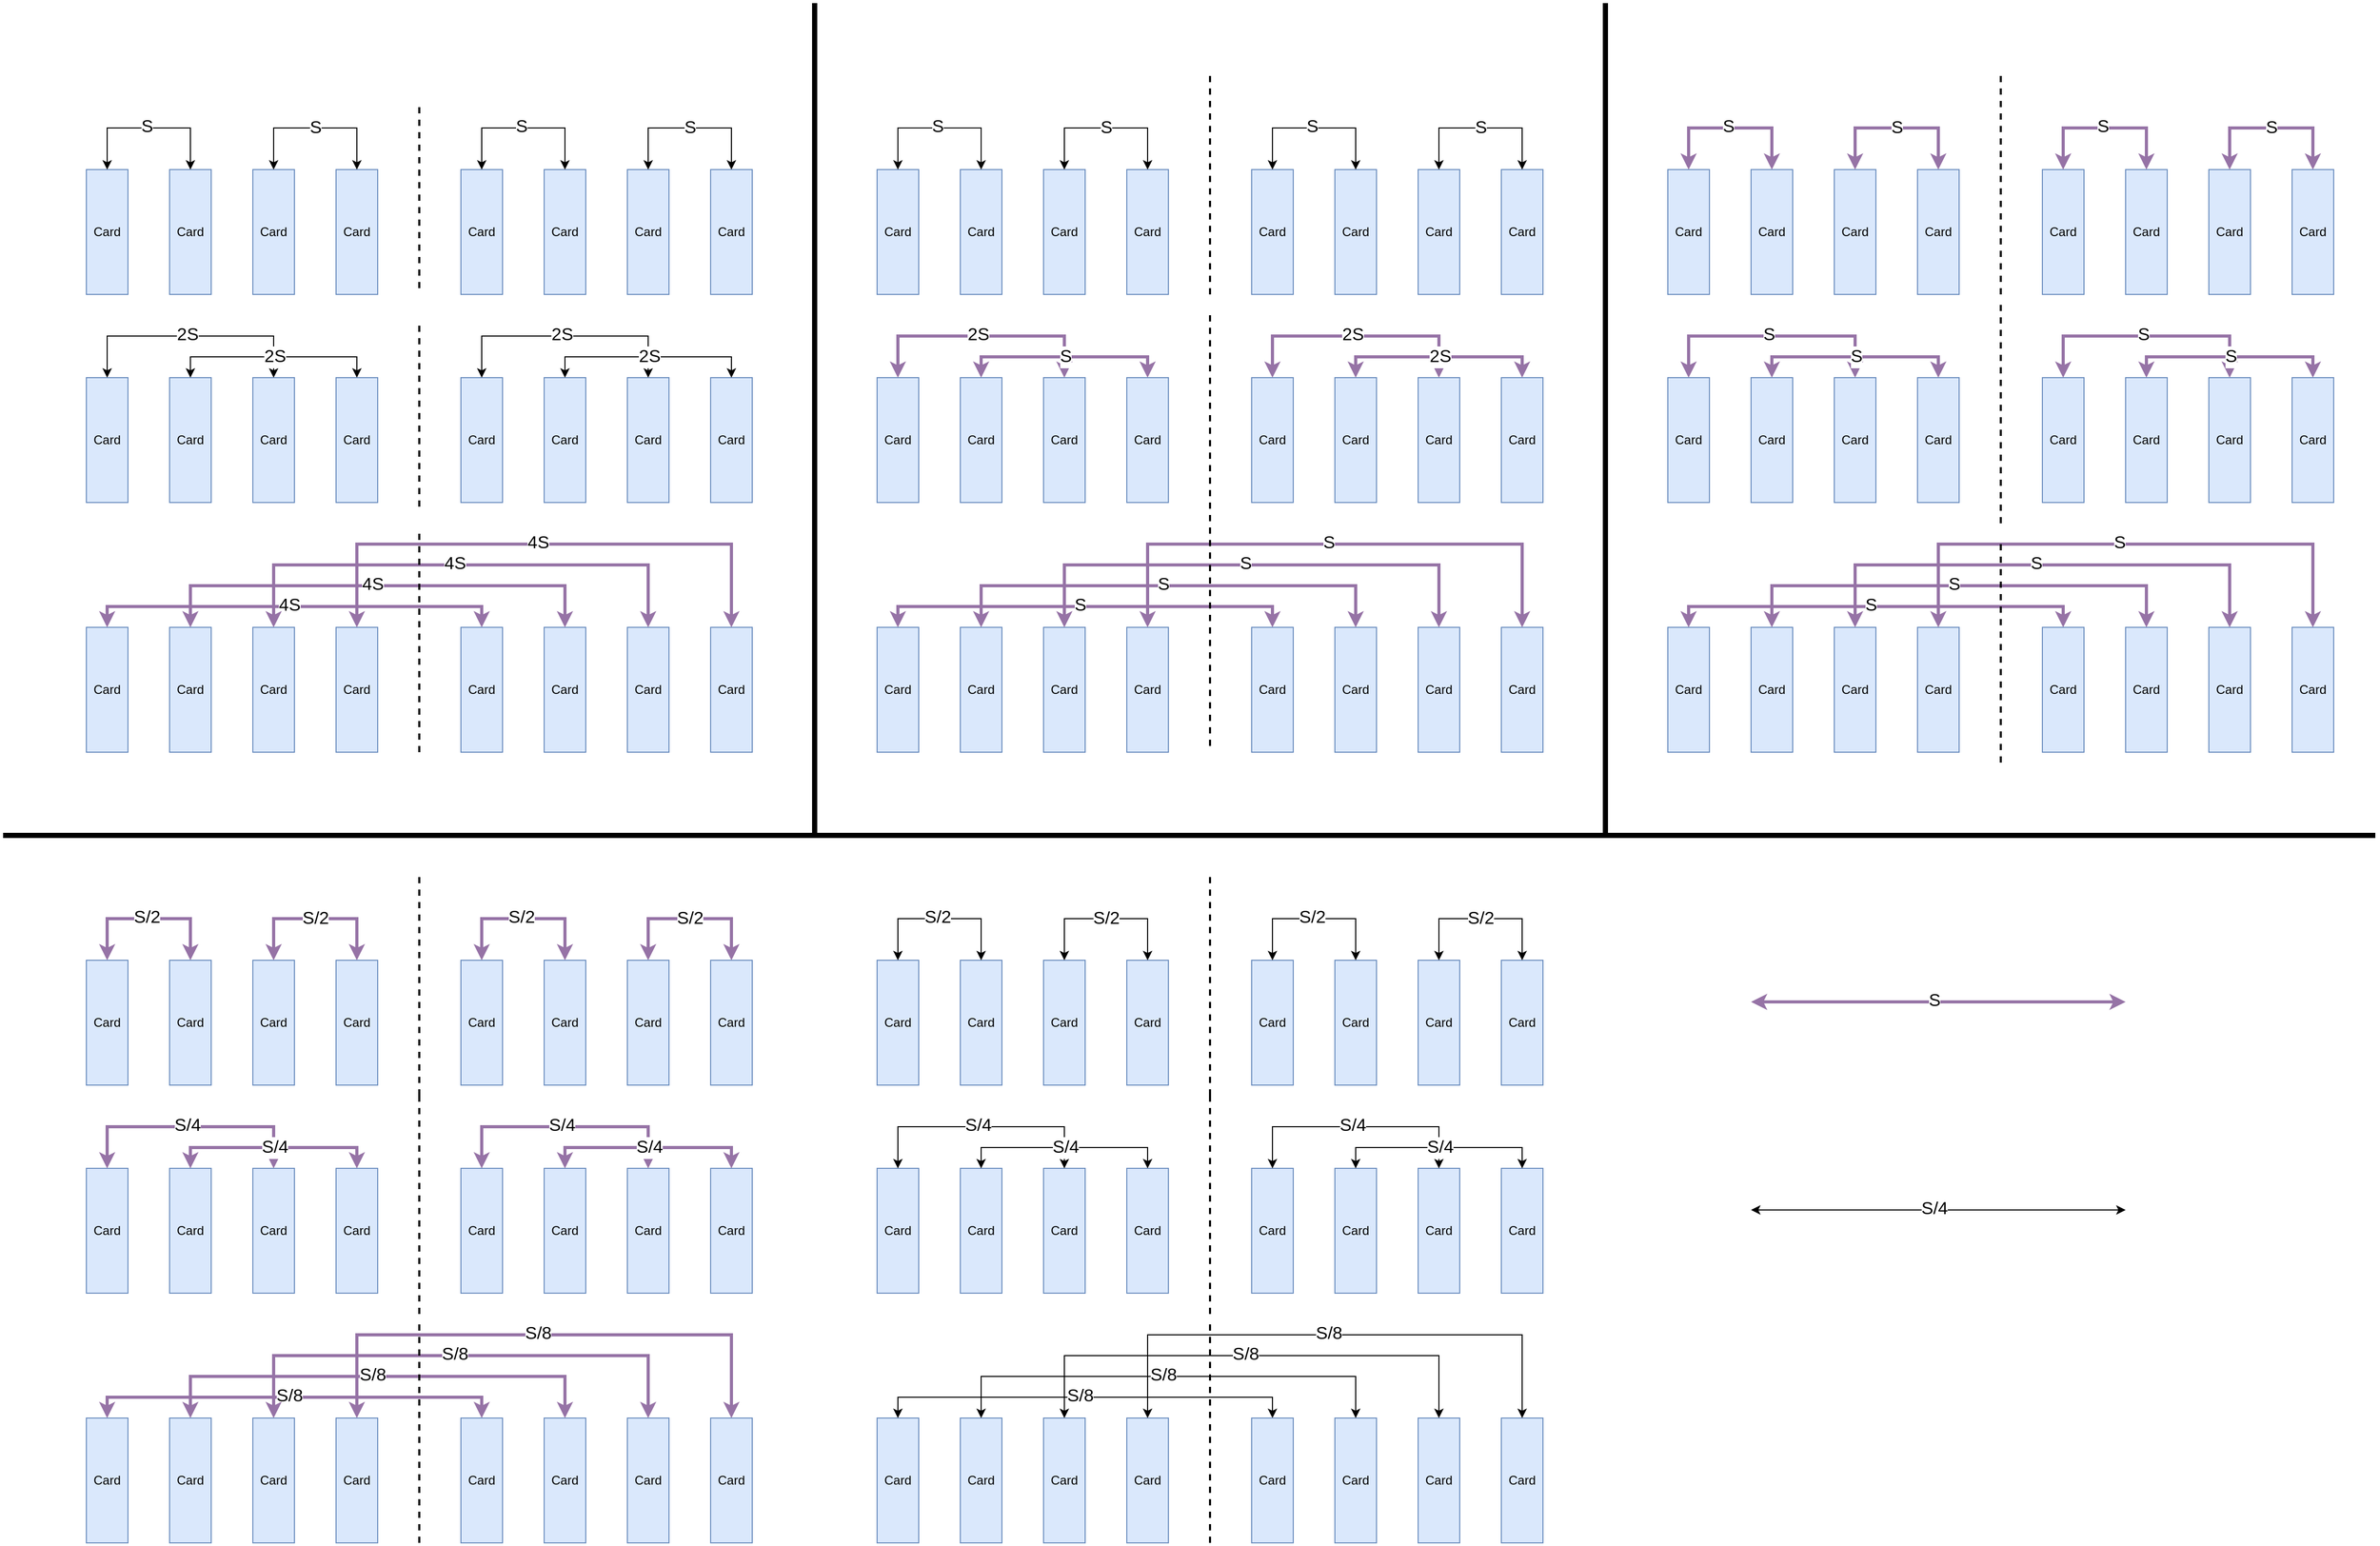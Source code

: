 <mxfile version="22.1.4" type="github">
  <diagram name="Page-1" id="IUTbAycHhZfbYUF3FOJo">
    <mxGraphModel dx="4041" dy="1769" grid="1" gridSize="10" guides="1" tooltips="1" connect="1" arrows="1" fold="1" page="1" pageScale="1" pageWidth="850" pageHeight="1100" math="0" shadow="0">
      <root>
        <mxCell id="0" />
        <mxCell id="1" parent="0" />
        <mxCell id="tdKIKGCB-nvbJtECiJj6-3" value="Card" style="rounded=0;whiteSpace=wrap;html=1;fillColor=#dae8fc;strokeColor=#6c8ebf;" vertex="1" parent="1">
          <mxGeometry x="320" y="240" width="40" height="120" as="geometry" />
        </mxCell>
        <mxCell id="tdKIKGCB-nvbJtECiJj6-4" value="Card" style="rounded=0;whiteSpace=wrap;html=1;fillColor=#dae8fc;strokeColor=#6c8ebf;" vertex="1" parent="1">
          <mxGeometry x="240" y="240" width="40" height="120" as="geometry" />
        </mxCell>
        <mxCell id="tdKIKGCB-nvbJtECiJj6-9" value="" style="endArrow=classic;startArrow=classic;html=1;rounded=0;exitX=0.5;exitY=0;exitDx=0;exitDy=0;entryX=0.5;entryY=0;entryDx=0;entryDy=0;" edge="1" parent="1" source="tdKIKGCB-nvbJtECiJj6-3" target="tdKIKGCB-nvbJtECiJj6-4">
          <mxGeometry width="50" height="50" relative="1" as="geometry">
            <mxPoint x="400" y="610" as="sourcePoint" />
            <mxPoint x="450" y="560" as="targetPoint" />
            <Array as="points">
              <mxPoint x="340" y="200" />
              <mxPoint x="260" y="200" />
            </Array>
          </mxGeometry>
        </mxCell>
        <mxCell id="tdKIKGCB-nvbJtECiJj6-24" value="&lt;font style=&quot;font-size: 17px;&quot;&gt;S&lt;/font&gt;" style="edgeLabel;html=1;align=center;verticalAlign=middle;resizable=0;points=[];" vertex="1" connectable="0" parent="tdKIKGCB-nvbJtECiJj6-9">
          <mxGeometry x="-0.003" relative="1" as="geometry">
            <mxPoint as="offset" />
          </mxGeometry>
        </mxCell>
        <mxCell id="tdKIKGCB-nvbJtECiJj6-19" value="Card" style="rounded=0;whiteSpace=wrap;html=1;fillColor=#dae8fc;strokeColor=#6c8ebf;" vertex="1" parent="1">
          <mxGeometry x="160" y="240" width="40" height="120" as="geometry" />
        </mxCell>
        <mxCell id="tdKIKGCB-nvbJtECiJj6-20" value="Card" style="rounded=0;whiteSpace=wrap;html=1;fillColor=#dae8fc;strokeColor=#6c8ebf;" vertex="1" parent="1">
          <mxGeometry x="80" y="240" width="40" height="120" as="geometry" />
        </mxCell>
        <mxCell id="tdKIKGCB-nvbJtECiJj6-21" value="" style="endArrow=classic;startArrow=classic;html=1;rounded=0;exitX=0.5;exitY=0;exitDx=0;exitDy=0;entryX=0.5;entryY=0;entryDx=0;entryDy=0;" edge="1" parent="1" source="tdKIKGCB-nvbJtECiJj6-19" target="tdKIKGCB-nvbJtECiJj6-20">
          <mxGeometry width="50" height="50" relative="1" as="geometry">
            <mxPoint x="240" y="610" as="sourcePoint" />
            <mxPoint x="290" y="560" as="targetPoint" />
            <Array as="points">
              <mxPoint x="180" y="200" />
              <mxPoint x="100" y="200" />
            </Array>
          </mxGeometry>
        </mxCell>
        <mxCell id="tdKIKGCB-nvbJtECiJj6-22" value="&lt;font style=&quot;font-size: 17px;&quot;&gt;S&lt;/font&gt;" style="edgeLabel;html=1;align=center;verticalAlign=middle;resizable=0;points=[];" vertex="1" connectable="0" parent="tdKIKGCB-nvbJtECiJj6-21">
          <mxGeometry x="0.025" y="-1" relative="1" as="geometry">
            <mxPoint as="offset" />
          </mxGeometry>
        </mxCell>
        <mxCell id="tdKIKGCB-nvbJtECiJj6-26" value="Card" style="rounded=0;whiteSpace=wrap;html=1;fillColor=#dae8fc;strokeColor=#6c8ebf;" vertex="1" parent="1">
          <mxGeometry x="680" y="240" width="40" height="120" as="geometry" />
        </mxCell>
        <mxCell id="tdKIKGCB-nvbJtECiJj6-27" value="Card" style="rounded=0;whiteSpace=wrap;html=1;fillColor=#dae8fc;strokeColor=#6c8ebf;" vertex="1" parent="1">
          <mxGeometry x="600" y="240" width="40" height="120" as="geometry" />
        </mxCell>
        <mxCell id="tdKIKGCB-nvbJtECiJj6-28" value="" style="endArrow=classic;startArrow=classic;html=1;rounded=0;exitX=0.5;exitY=0;exitDx=0;exitDy=0;entryX=0.5;entryY=0;entryDx=0;entryDy=0;" edge="1" parent="1" source="tdKIKGCB-nvbJtECiJj6-26" target="tdKIKGCB-nvbJtECiJj6-27">
          <mxGeometry width="50" height="50" relative="1" as="geometry">
            <mxPoint x="760" y="610" as="sourcePoint" />
            <mxPoint x="810" y="560" as="targetPoint" />
            <Array as="points">
              <mxPoint x="700" y="200" />
              <mxPoint x="620" y="200" />
            </Array>
          </mxGeometry>
        </mxCell>
        <mxCell id="tdKIKGCB-nvbJtECiJj6-29" value="&lt;font style=&quot;font-size: 17px;&quot;&gt;S&lt;/font&gt;" style="edgeLabel;html=1;align=center;verticalAlign=middle;resizable=0;points=[];" vertex="1" connectable="0" parent="tdKIKGCB-nvbJtECiJj6-28">
          <mxGeometry x="-0.003" relative="1" as="geometry">
            <mxPoint as="offset" />
          </mxGeometry>
        </mxCell>
        <mxCell id="tdKIKGCB-nvbJtECiJj6-30" value="Card" style="rounded=0;whiteSpace=wrap;html=1;fillColor=#dae8fc;strokeColor=#6c8ebf;" vertex="1" parent="1">
          <mxGeometry x="520" y="240" width="40" height="120" as="geometry" />
        </mxCell>
        <mxCell id="tdKIKGCB-nvbJtECiJj6-31" value="Card" style="rounded=0;whiteSpace=wrap;html=1;fillColor=#dae8fc;strokeColor=#6c8ebf;" vertex="1" parent="1">
          <mxGeometry x="440" y="240" width="40" height="120" as="geometry" />
        </mxCell>
        <mxCell id="tdKIKGCB-nvbJtECiJj6-32" value="" style="endArrow=classic;startArrow=classic;html=1;rounded=0;exitX=0.5;exitY=0;exitDx=0;exitDy=0;entryX=0.5;entryY=0;entryDx=0;entryDy=0;" edge="1" parent="1" source="tdKIKGCB-nvbJtECiJj6-30" target="tdKIKGCB-nvbJtECiJj6-31">
          <mxGeometry width="50" height="50" relative="1" as="geometry">
            <mxPoint x="600" y="610" as="sourcePoint" />
            <mxPoint x="650" y="560" as="targetPoint" />
            <Array as="points">
              <mxPoint x="540" y="200" />
              <mxPoint x="460" y="200" />
            </Array>
          </mxGeometry>
        </mxCell>
        <mxCell id="tdKIKGCB-nvbJtECiJj6-33" value="&lt;font style=&quot;font-size: 17px;&quot;&gt;S&lt;/font&gt;" style="edgeLabel;html=1;align=center;verticalAlign=middle;resizable=0;points=[];" vertex="1" connectable="0" parent="tdKIKGCB-nvbJtECiJj6-32">
          <mxGeometry x="0.025" y="-1" relative="1" as="geometry">
            <mxPoint as="offset" />
          </mxGeometry>
        </mxCell>
        <mxCell id="tdKIKGCB-nvbJtECiJj6-34" value="Card" style="rounded=0;whiteSpace=wrap;html=1;fillColor=#dae8fc;strokeColor=#6c8ebf;" vertex="1" parent="1">
          <mxGeometry x="320" y="440" width="40" height="120" as="geometry" />
        </mxCell>
        <mxCell id="tdKIKGCB-nvbJtECiJj6-35" value="Card" style="rounded=0;whiteSpace=wrap;html=1;fillColor=#dae8fc;strokeColor=#6c8ebf;" vertex="1" parent="1">
          <mxGeometry x="240" y="440" width="40" height="120" as="geometry" />
        </mxCell>
        <mxCell id="tdKIKGCB-nvbJtECiJj6-38" value="Card" style="rounded=0;whiteSpace=wrap;html=1;fillColor=#dae8fc;strokeColor=#6c8ebf;" vertex="1" parent="1">
          <mxGeometry x="160" y="440" width="40" height="120" as="geometry" />
        </mxCell>
        <mxCell id="tdKIKGCB-nvbJtECiJj6-39" value="Card" style="rounded=0;whiteSpace=wrap;html=1;fillColor=#dae8fc;strokeColor=#6c8ebf;" vertex="1" parent="1">
          <mxGeometry x="80" y="440" width="40" height="120" as="geometry" />
        </mxCell>
        <mxCell id="tdKIKGCB-nvbJtECiJj6-40" value="" style="endArrow=classic;startArrow=classic;html=1;rounded=0;exitX=0.5;exitY=0;exitDx=0;exitDy=0;entryX=0.5;entryY=0;entryDx=0;entryDy=0;" edge="1" parent="1" source="tdKIKGCB-nvbJtECiJj6-35" target="tdKIKGCB-nvbJtECiJj6-39">
          <mxGeometry width="50" height="50" relative="1" as="geometry">
            <mxPoint x="240" y="810" as="sourcePoint" />
            <mxPoint x="290" y="760" as="targetPoint" />
            <Array as="points">
              <mxPoint x="260" y="400" />
              <mxPoint x="100" y="400" />
            </Array>
          </mxGeometry>
        </mxCell>
        <mxCell id="tdKIKGCB-nvbJtECiJj6-41" value="&lt;font style=&quot;font-size: 17px;&quot;&gt;2S&lt;/font&gt;" style="edgeLabel;html=1;align=center;verticalAlign=middle;resizable=0;points=[];" vertex="1" connectable="0" parent="tdKIKGCB-nvbJtECiJj6-40">
          <mxGeometry x="0.025" y="-1" relative="1" as="geometry">
            <mxPoint as="offset" />
          </mxGeometry>
        </mxCell>
        <mxCell id="tdKIKGCB-nvbJtECiJj6-50" value="Card" style="rounded=0;whiteSpace=wrap;html=1;fillColor=#dae8fc;strokeColor=#6c8ebf;" vertex="1" parent="1">
          <mxGeometry x="680" y="440" width="40" height="120" as="geometry" />
        </mxCell>
        <mxCell id="tdKIKGCB-nvbJtECiJj6-51" value="Card" style="rounded=0;whiteSpace=wrap;html=1;fillColor=#dae8fc;strokeColor=#6c8ebf;" vertex="1" parent="1">
          <mxGeometry x="600" y="440" width="40" height="120" as="geometry" />
        </mxCell>
        <mxCell id="tdKIKGCB-nvbJtECiJj6-54" value="Card" style="rounded=0;whiteSpace=wrap;html=1;fillColor=#dae8fc;strokeColor=#6c8ebf;" vertex="1" parent="1">
          <mxGeometry x="520" y="440" width="40" height="120" as="geometry" />
        </mxCell>
        <mxCell id="tdKIKGCB-nvbJtECiJj6-55" value="Card" style="rounded=0;whiteSpace=wrap;html=1;fillColor=#dae8fc;strokeColor=#6c8ebf;" vertex="1" parent="1">
          <mxGeometry x="440" y="440" width="40" height="120" as="geometry" />
        </mxCell>
        <mxCell id="tdKIKGCB-nvbJtECiJj6-56" value="" style="endArrow=classic;startArrow=classic;html=1;rounded=0;exitX=0.5;exitY=0;exitDx=0;exitDy=0;entryX=0.5;entryY=0;entryDx=0;entryDy=0;" edge="1" parent="1" source="tdKIKGCB-nvbJtECiJj6-51" target="tdKIKGCB-nvbJtECiJj6-55">
          <mxGeometry width="50" height="50" relative="1" as="geometry">
            <mxPoint x="600" y="810" as="sourcePoint" />
            <mxPoint x="650" y="760" as="targetPoint" />
            <Array as="points">
              <mxPoint x="620" y="400" />
              <mxPoint x="460" y="400" />
            </Array>
          </mxGeometry>
        </mxCell>
        <mxCell id="tdKIKGCB-nvbJtECiJj6-57" value="&lt;font style=&quot;font-size: 17px;&quot;&gt;2S&lt;/font&gt;" style="edgeLabel;html=1;align=center;verticalAlign=middle;resizable=0;points=[];" vertex="1" connectable="0" parent="tdKIKGCB-nvbJtECiJj6-56">
          <mxGeometry x="0.025" y="-1" relative="1" as="geometry">
            <mxPoint as="offset" />
          </mxGeometry>
        </mxCell>
        <mxCell id="tdKIKGCB-nvbJtECiJj6-52" value="" style="endArrow=classic;startArrow=classic;html=1;rounded=0;exitX=0.5;exitY=0;exitDx=0;exitDy=0;entryX=0.5;entryY=0;entryDx=0;entryDy=0;" edge="1" parent="1" source="tdKIKGCB-nvbJtECiJj6-50" target="tdKIKGCB-nvbJtECiJj6-54">
          <mxGeometry width="50" height="50" relative="1" as="geometry">
            <mxPoint x="760" y="810" as="sourcePoint" />
            <mxPoint x="810" y="760" as="targetPoint" />
            <Array as="points">
              <mxPoint x="700" y="420" />
              <mxPoint x="540" y="420" />
            </Array>
          </mxGeometry>
        </mxCell>
        <mxCell id="tdKIKGCB-nvbJtECiJj6-53" value="&lt;font style=&quot;font-size: 17px;&quot;&gt;2S&lt;/font&gt;" style="edgeLabel;html=1;align=center;verticalAlign=middle;resizable=0;points=[];" vertex="1" connectable="0" parent="tdKIKGCB-nvbJtECiJj6-52">
          <mxGeometry x="-0.003" relative="1" as="geometry">
            <mxPoint as="offset" />
          </mxGeometry>
        </mxCell>
        <mxCell id="tdKIKGCB-nvbJtECiJj6-58" value="Card" style="rounded=0;whiteSpace=wrap;html=1;fillColor=#dae8fc;strokeColor=#6c8ebf;" vertex="1" parent="1">
          <mxGeometry x="320" y="680" width="40" height="120" as="geometry" />
        </mxCell>
        <mxCell id="tdKIKGCB-nvbJtECiJj6-59" value="Card" style="rounded=0;whiteSpace=wrap;html=1;fillColor=#dae8fc;strokeColor=#6c8ebf;" vertex="1" parent="1">
          <mxGeometry x="240" y="680" width="40" height="120" as="geometry" />
        </mxCell>
        <mxCell id="tdKIKGCB-nvbJtECiJj6-60" value="Card" style="rounded=0;whiteSpace=wrap;html=1;fillColor=#dae8fc;strokeColor=#6c8ebf;" vertex="1" parent="1">
          <mxGeometry x="160" y="680" width="40" height="120" as="geometry" />
        </mxCell>
        <mxCell id="tdKIKGCB-nvbJtECiJj6-61" value="Card" style="rounded=0;whiteSpace=wrap;html=1;fillColor=#dae8fc;strokeColor=#6c8ebf;" vertex="1" parent="1">
          <mxGeometry x="80" y="680" width="40" height="120" as="geometry" />
        </mxCell>
        <mxCell id="tdKIKGCB-nvbJtECiJj6-62" value="" style="endArrow=classic;startArrow=classic;html=1;rounded=0;exitX=0.5;exitY=0;exitDx=0;exitDy=0;entryX=0.5;entryY=0;entryDx=0;entryDy=0;fillColor=#e1d5e7;strokeColor=#9673A6;strokeWidth=3;" edge="1" parent="1" source="tdKIKGCB-nvbJtECiJj6-67" target="tdKIKGCB-nvbJtECiJj6-61">
          <mxGeometry width="50" height="50" relative="1" as="geometry">
            <mxPoint x="260" y="680" as="sourcePoint" />
            <mxPoint x="100" y="670" as="targetPoint" />
            <Array as="points">
              <mxPoint x="460" y="660" />
              <mxPoint x="100" y="660" />
            </Array>
          </mxGeometry>
        </mxCell>
        <mxCell id="tdKIKGCB-nvbJtECiJj6-63" value="&lt;font style=&quot;font-size: 17px;&quot;&gt;4S&lt;/font&gt;" style="edgeLabel;html=1;align=center;verticalAlign=middle;resizable=0;points=[];" vertex="1" connectable="0" parent="tdKIKGCB-nvbJtECiJj6-62">
          <mxGeometry x="0.025" y="-1" relative="1" as="geometry">
            <mxPoint as="offset" />
          </mxGeometry>
        </mxCell>
        <mxCell id="tdKIKGCB-nvbJtECiJj6-64" value="Card" style="rounded=0;whiteSpace=wrap;html=1;fillColor=#dae8fc;strokeColor=#6c8ebf;" vertex="1" parent="1">
          <mxGeometry x="680" y="680" width="40" height="120" as="geometry" />
        </mxCell>
        <mxCell id="tdKIKGCB-nvbJtECiJj6-65" value="Card" style="rounded=0;whiteSpace=wrap;html=1;fillColor=#dae8fc;strokeColor=#6c8ebf;" vertex="1" parent="1">
          <mxGeometry x="600" y="680" width="40" height="120" as="geometry" />
        </mxCell>
        <mxCell id="tdKIKGCB-nvbJtECiJj6-66" value="Card" style="rounded=0;whiteSpace=wrap;html=1;fillColor=#dae8fc;strokeColor=#6c8ebf;" vertex="1" parent="1">
          <mxGeometry x="520" y="680" width="40" height="120" as="geometry" />
        </mxCell>
        <mxCell id="tdKIKGCB-nvbJtECiJj6-67" value="Card" style="rounded=0;whiteSpace=wrap;html=1;fillColor=#dae8fc;strokeColor=#6c8ebf;" vertex="1" parent="1">
          <mxGeometry x="440" y="680" width="40" height="120" as="geometry" />
        </mxCell>
        <mxCell id="tdKIKGCB-nvbJtECiJj6-68" value="" style="endArrow=classic;startArrow=classic;html=1;rounded=0;exitX=0.5;exitY=0;exitDx=0;exitDy=0;entryX=0.5;entryY=0;entryDx=0;entryDy=0;fillColor=#e1d5e7;strokeColor=#9673a6;strokeWidth=3;" edge="1" parent="1">
          <mxGeometry width="50" height="50" relative="1" as="geometry">
            <mxPoint x="540" y="680" as="sourcePoint" />
            <mxPoint x="180" y="680" as="targetPoint" />
            <Array as="points">
              <mxPoint x="540" y="640" />
              <mxPoint x="180" y="640" />
            </Array>
          </mxGeometry>
        </mxCell>
        <mxCell id="tdKIKGCB-nvbJtECiJj6-69" value="&lt;font style=&quot;font-size: 17px;&quot;&gt;4S&lt;/font&gt;" style="edgeLabel;html=1;align=center;verticalAlign=middle;resizable=0;points=[];" vertex="1" connectable="0" parent="tdKIKGCB-nvbJtECiJj6-68">
          <mxGeometry x="0.025" y="-1" relative="1" as="geometry">
            <mxPoint as="offset" />
          </mxGeometry>
        </mxCell>
        <mxCell id="tdKIKGCB-nvbJtECiJj6-70" value="" style="endArrow=classic;startArrow=classic;html=1;rounded=0;exitX=0.5;exitY=0;exitDx=0;exitDy=0;entryX=0.5;entryY=0;entryDx=0;entryDy=0;fillColor=#e1d5e7;strokeColor=#9673a6;strokeWidth=3;" edge="1" parent="1">
          <mxGeometry width="50" height="50" relative="1" as="geometry">
            <mxPoint x="620" y="680" as="sourcePoint" />
            <mxPoint x="260" y="680" as="targetPoint" />
            <Array as="points">
              <mxPoint x="620" y="620" />
              <mxPoint x="260" y="620" />
            </Array>
          </mxGeometry>
        </mxCell>
        <mxCell id="tdKIKGCB-nvbJtECiJj6-71" value="&lt;font style=&quot;font-size: 17px;&quot;&gt;4S&lt;/font&gt;" style="edgeLabel;html=1;align=center;verticalAlign=middle;resizable=0;points=[];" vertex="1" connectable="0" parent="tdKIKGCB-nvbJtECiJj6-70">
          <mxGeometry x="0.025" y="-1" relative="1" as="geometry">
            <mxPoint as="offset" />
          </mxGeometry>
        </mxCell>
        <mxCell id="tdKIKGCB-nvbJtECiJj6-72" value="" style="endArrow=classic;startArrow=classic;html=1;rounded=0;exitX=0.5;exitY=0;exitDx=0;exitDy=0;entryX=0.5;entryY=0;entryDx=0;entryDy=0;fillColor=#e1d5e7;strokeColor=#9673a6;strokeWidth=3;" edge="1" parent="1">
          <mxGeometry width="50" height="50" relative="1" as="geometry">
            <mxPoint x="700" y="680" as="sourcePoint" />
            <mxPoint x="340" y="680" as="targetPoint" />
            <Array as="points">
              <mxPoint x="700" y="600" />
              <mxPoint x="340" y="600" />
            </Array>
          </mxGeometry>
        </mxCell>
        <mxCell id="tdKIKGCB-nvbJtECiJj6-73" value="&lt;font style=&quot;font-size: 17px;&quot;&gt;4S&lt;/font&gt;" style="edgeLabel;html=1;align=center;verticalAlign=middle;resizable=0;points=[];" vertex="1" connectable="0" parent="tdKIKGCB-nvbJtECiJj6-72">
          <mxGeometry x="0.025" y="-1" relative="1" as="geometry">
            <mxPoint as="offset" />
          </mxGeometry>
        </mxCell>
        <mxCell id="tdKIKGCB-nvbJtECiJj6-74" value="Card" style="rounded=0;whiteSpace=wrap;html=1;fillColor=#dae8fc;strokeColor=#6c8ebf;" vertex="1" parent="1">
          <mxGeometry x="1080" y="240" width="40" height="120" as="geometry" />
        </mxCell>
        <mxCell id="tdKIKGCB-nvbJtECiJj6-75" value="Card" style="rounded=0;whiteSpace=wrap;html=1;fillColor=#dae8fc;strokeColor=#6c8ebf;" vertex="1" parent="1">
          <mxGeometry x="1000" y="240" width="40" height="120" as="geometry" />
        </mxCell>
        <mxCell id="tdKIKGCB-nvbJtECiJj6-76" value="" style="endArrow=classic;startArrow=classic;html=1;rounded=0;exitX=0.5;exitY=0;exitDx=0;exitDy=0;entryX=0.5;entryY=0;entryDx=0;entryDy=0;fillColor=#e1d5e7;strokeColor=#000000;" edge="1" parent="1" source="tdKIKGCB-nvbJtECiJj6-74" target="tdKIKGCB-nvbJtECiJj6-75">
          <mxGeometry width="50" height="50" relative="1" as="geometry">
            <mxPoint x="1160" y="610" as="sourcePoint" />
            <mxPoint x="1210" y="560" as="targetPoint" />
            <Array as="points">
              <mxPoint x="1100" y="200" />
              <mxPoint x="1020" y="200" />
            </Array>
          </mxGeometry>
        </mxCell>
        <mxCell id="tdKIKGCB-nvbJtECiJj6-77" value="&lt;font style=&quot;font-size: 17px;&quot;&gt;S&lt;/font&gt;" style="edgeLabel;html=1;align=center;verticalAlign=middle;resizable=0;points=[];" vertex="1" connectable="0" parent="tdKIKGCB-nvbJtECiJj6-76">
          <mxGeometry x="-0.003" relative="1" as="geometry">
            <mxPoint as="offset" />
          </mxGeometry>
        </mxCell>
        <mxCell id="tdKIKGCB-nvbJtECiJj6-78" value="Card" style="rounded=0;whiteSpace=wrap;html=1;fillColor=#dae8fc;strokeColor=#6c8ebf;" vertex="1" parent="1">
          <mxGeometry x="920" y="240" width="40" height="120" as="geometry" />
        </mxCell>
        <mxCell id="tdKIKGCB-nvbJtECiJj6-79" value="Card" style="rounded=0;whiteSpace=wrap;html=1;fillColor=#dae8fc;strokeColor=#6c8ebf;" vertex="1" parent="1">
          <mxGeometry x="840" y="240" width="40" height="120" as="geometry" />
        </mxCell>
        <mxCell id="tdKIKGCB-nvbJtECiJj6-80" value="" style="endArrow=classic;startArrow=classic;html=1;rounded=0;exitX=0.5;exitY=0;exitDx=0;exitDy=0;entryX=0.5;entryY=0;entryDx=0;entryDy=0;fillColor=#e1d5e7;strokeColor=#0a0a0a;" edge="1" parent="1" source="tdKIKGCB-nvbJtECiJj6-78" target="tdKIKGCB-nvbJtECiJj6-79">
          <mxGeometry width="50" height="50" relative="1" as="geometry">
            <mxPoint x="1000" y="610" as="sourcePoint" />
            <mxPoint x="1050" y="560" as="targetPoint" />
            <Array as="points">
              <mxPoint x="940" y="200" />
              <mxPoint x="860" y="200" />
            </Array>
          </mxGeometry>
        </mxCell>
        <mxCell id="tdKIKGCB-nvbJtECiJj6-81" value="&lt;font style=&quot;font-size: 17px;&quot;&gt;S&lt;/font&gt;" style="edgeLabel;html=1;align=center;verticalAlign=middle;resizable=0;points=[];" vertex="1" connectable="0" parent="tdKIKGCB-nvbJtECiJj6-80">
          <mxGeometry x="0.025" y="-1" relative="1" as="geometry">
            <mxPoint as="offset" />
          </mxGeometry>
        </mxCell>
        <mxCell id="tdKIKGCB-nvbJtECiJj6-82" value="Card" style="rounded=0;whiteSpace=wrap;html=1;fillColor=#dae8fc;strokeColor=#6c8ebf;" vertex="1" parent="1">
          <mxGeometry x="1440" y="240" width="40" height="120" as="geometry" />
        </mxCell>
        <mxCell id="tdKIKGCB-nvbJtECiJj6-83" value="Card" style="rounded=0;whiteSpace=wrap;html=1;fillColor=#dae8fc;strokeColor=#6c8ebf;" vertex="1" parent="1">
          <mxGeometry x="1360" y="240" width="40" height="120" as="geometry" />
        </mxCell>
        <mxCell id="tdKIKGCB-nvbJtECiJj6-84" value="" style="endArrow=classic;startArrow=classic;html=1;rounded=0;exitX=0.5;exitY=0;exitDx=0;exitDy=0;entryX=0.5;entryY=0;entryDx=0;entryDy=0;strokeColor=#000000;fillColor=#e1d5e7;" edge="1" parent="1" source="tdKIKGCB-nvbJtECiJj6-82" target="tdKIKGCB-nvbJtECiJj6-83">
          <mxGeometry width="50" height="50" relative="1" as="geometry">
            <mxPoint x="1520" y="610" as="sourcePoint" />
            <mxPoint x="1570" y="560" as="targetPoint" />
            <Array as="points">
              <mxPoint x="1460" y="200" />
              <mxPoint x="1380" y="200" />
            </Array>
          </mxGeometry>
        </mxCell>
        <mxCell id="tdKIKGCB-nvbJtECiJj6-85" value="&lt;font style=&quot;font-size: 17px;&quot;&gt;S&lt;/font&gt;" style="edgeLabel;html=1;align=center;verticalAlign=middle;resizable=0;points=[];" vertex="1" connectable="0" parent="tdKIKGCB-nvbJtECiJj6-84">
          <mxGeometry x="-0.003" relative="1" as="geometry">
            <mxPoint as="offset" />
          </mxGeometry>
        </mxCell>
        <mxCell id="tdKIKGCB-nvbJtECiJj6-86" value="Card" style="rounded=0;whiteSpace=wrap;html=1;fillColor=#dae8fc;strokeColor=#6c8ebf;" vertex="1" parent="1">
          <mxGeometry x="1280" y="240" width="40" height="120" as="geometry" />
        </mxCell>
        <mxCell id="tdKIKGCB-nvbJtECiJj6-87" value="Card" style="rounded=0;whiteSpace=wrap;html=1;fillColor=#dae8fc;strokeColor=#6c8ebf;" vertex="1" parent="1">
          <mxGeometry x="1200" y="240" width="40" height="120" as="geometry" />
        </mxCell>
        <mxCell id="tdKIKGCB-nvbJtECiJj6-88" value="" style="endArrow=classic;startArrow=classic;html=1;rounded=0;exitX=0.5;exitY=0;exitDx=0;exitDy=0;entryX=0.5;entryY=0;entryDx=0;entryDy=0;fillColor=#e1d5e7;strokeColor=#000000;" edge="1" parent="1" source="tdKIKGCB-nvbJtECiJj6-86" target="tdKIKGCB-nvbJtECiJj6-87">
          <mxGeometry width="50" height="50" relative="1" as="geometry">
            <mxPoint x="1360" y="610" as="sourcePoint" />
            <mxPoint x="1410" y="560" as="targetPoint" />
            <Array as="points">
              <mxPoint x="1300" y="200" />
              <mxPoint x="1220" y="200" />
            </Array>
          </mxGeometry>
        </mxCell>
        <mxCell id="tdKIKGCB-nvbJtECiJj6-89" value="&lt;font style=&quot;font-size: 17px;&quot;&gt;S&lt;/font&gt;" style="edgeLabel;html=1;align=center;verticalAlign=middle;resizable=0;points=[];" vertex="1" connectable="0" parent="tdKIKGCB-nvbJtECiJj6-88">
          <mxGeometry x="0.025" y="-1" relative="1" as="geometry">
            <mxPoint as="offset" />
          </mxGeometry>
        </mxCell>
        <mxCell id="tdKIKGCB-nvbJtECiJj6-90" value="Card" style="rounded=0;whiteSpace=wrap;html=1;fillColor=#dae8fc;strokeColor=#6c8ebf;" vertex="1" parent="1">
          <mxGeometry x="1080" y="440" width="40" height="120" as="geometry" />
        </mxCell>
        <mxCell id="tdKIKGCB-nvbJtECiJj6-91" value="Card" style="rounded=0;whiteSpace=wrap;html=1;fillColor=#dae8fc;strokeColor=#6c8ebf;" vertex="1" parent="1">
          <mxGeometry x="1000" y="440" width="40" height="120" as="geometry" />
        </mxCell>
        <mxCell id="tdKIKGCB-nvbJtECiJj6-92" value="Card" style="rounded=0;whiteSpace=wrap;html=1;fillColor=#dae8fc;strokeColor=#6c8ebf;" vertex="1" parent="1">
          <mxGeometry x="920" y="440" width="40" height="120" as="geometry" />
        </mxCell>
        <mxCell id="tdKIKGCB-nvbJtECiJj6-93" value="Card" style="rounded=0;whiteSpace=wrap;html=1;fillColor=#dae8fc;strokeColor=#6c8ebf;" vertex="1" parent="1">
          <mxGeometry x="840" y="440" width="40" height="120" as="geometry" />
        </mxCell>
        <mxCell id="tdKIKGCB-nvbJtECiJj6-94" value="" style="endArrow=classic;startArrow=classic;html=1;rounded=0;exitX=0.5;exitY=0;exitDx=0;exitDy=0;entryX=0.5;entryY=0;entryDx=0;entryDy=0;fillColor=#e1d5e7;strokeColor=#9673a6;strokeWidth=3;" edge="1" parent="1" source="tdKIKGCB-nvbJtECiJj6-91" target="tdKIKGCB-nvbJtECiJj6-93">
          <mxGeometry width="50" height="50" relative="1" as="geometry">
            <mxPoint x="1000" y="810" as="sourcePoint" />
            <mxPoint x="1050" y="760" as="targetPoint" />
            <Array as="points">
              <mxPoint x="1020" y="400" />
              <mxPoint x="860" y="400" />
            </Array>
          </mxGeometry>
        </mxCell>
        <mxCell id="tdKIKGCB-nvbJtECiJj6-95" value="&lt;font style=&quot;font-size: 17px;&quot;&gt;2S&lt;/font&gt;" style="edgeLabel;html=1;align=center;verticalAlign=middle;resizable=0;points=[];" vertex="1" connectable="0" parent="tdKIKGCB-nvbJtECiJj6-94">
          <mxGeometry x="0.025" y="-1" relative="1" as="geometry">
            <mxPoint as="offset" />
          </mxGeometry>
        </mxCell>
        <mxCell id="tdKIKGCB-nvbJtECiJj6-96" value="Card" style="rounded=0;whiteSpace=wrap;html=1;fillColor=#dae8fc;strokeColor=#6c8ebf;" vertex="1" parent="1">
          <mxGeometry x="1440" y="440" width="40" height="120" as="geometry" />
        </mxCell>
        <mxCell id="tdKIKGCB-nvbJtECiJj6-97" value="Card" style="rounded=0;whiteSpace=wrap;html=1;fillColor=#dae8fc;strokeColor=#6c8ebf;" vertex="1" parent="1">
          <mxGeometry x="1360" y="440" width="40" height="120" as="geometry" />
        </mxCell>
        <mxCell id="tdKIKGCB-nvbJtECiJj6-98" value="Card" style="rounded=0;whiteSpace=wrap;html=1;fillColor=#dae8fc;strokeColor=#6c8ebf;" vertex="1" parent="1">
          <mxGeometry x="1280" y="440" width="40" height="120" as="geometry" />
        </mxCell>
        <mxCell id="tdKIKGCB-nvbJtECiJj6-99" value="Card" style="rounded=0;whiteSpace=wrap;html=1;fillColor=#dae8fc;strokeColor=#6c8ebf;" vertex="1" parent="1">
          <mxGeometry x="1200" y="440" width="40" height="120" as="geometry" />
        </mxCell>
        <mxCell id="tdKIKGCB-nvbJtECiJj6-100" value="" style="endArrow=classic;startArrow=classic;html=1;rounded=0;exitX=0.5;exitY=0;exitDx=0;exitDy=0;entryX=0.5;entryY=0;entryDx=0;entryDy=0;fillColor=#e1d5e7;strokeColor=#9673a6;strokeWidth=3;" edge="1" parent="1" source="tdKIKGCB-nvbJtECiJj6-97" target="tdKIKGCB-nvbJtECiJj6-99">
          <mxGeometry width="50" height="50" relative="1" as="geometry">
            <mxPoint x="1360" y="810" as="sourcePoint" />
            <mxPoint x="1410" y="760" as="targetPoint" />
            <Array as="points">
              <mxPoint x="1380" y="400" />
              <mxPoint x="1220" y="400" />
            </Array>
          </mxGeometry>
        </mxCell>
        <mxCell id="tdKIKGCB-nvbJtECiJj6-101" value="&lt;font style=&quot;font-size: 17px;&quot;&gt;2S&lt;/font&gt;" style="edgeLabel;html=1;align=center;verticalAlign=middle;resizable=0;points=[];" vertex="1" connectable="0" parent="tdKIKGCB-nvbJtECiJj6-100">
          <mxGeometry x="0.025" y="-1" relative="1" as="geometry">
            <mxPoint as="offset" />
          </mxGeometry>
        </mxCell>
        <mxCell id="tdKIKGCB-nvbJtECiJj6-102" value="" style="endArrow=classic;startArrow=classic;html=1;rounded=0;exitX=0.5;exitY=0;exitDx=0;exitDy=0;entryX=0.5;entryY=0;entryDx=0;entryDy=0;fillColor=#e1d5e7;strokeColor=#9673a6;strokeWidth=3;" edge="1" parent="1" source="tdKIKGCB-nvbJtECiJj6-96" target="tdKIKGCB-nvbJtECiJj6-98">
          <mxGeometry width="50" height="50" relative="1" as="geometry">
            <mxPoint x="1520" y="810" as="sourcePoint" />
            <mxPoint x="1570" y="760" as="targetPoint" />
            <Array as="points">
              <mxPoint x="1460" y="420" />
              <mxPoint x="1300" y="420" />
            </Array>
          </mxGeometry>
        </mxCell>
        <mxCell id="tdKIKGCB-nvbJtECiJj6-103" value="&lt;font style=&quot;font-size: 17px;&quot;&gt;2S&lt;/font&gt;" style="edgeLabel;html=1;align=center;verticalAlign=middle;resizable=0;points=[];" vertex="1" connectable="0" parent="tdKIKGCB-nvbJtECiJj6-102">
          <mxGeometry x="-0.003" relative="1" as="geometry">
            <mxPoint as="offset" />
          </mxGeometry>
        </mxCell>
        <mxCell id="tdKIKGCB-nvbJtECiJj6-104" value="Card" style="rounded=0;whiteSpace=wrap;html=1;fillColor=#dae8fc;strokeColor=#6c8ebf;" vertex="1" parent="1">
          <mxGeometry x="1080" y="680" width="40" height="120" as="geometry" />
        </mxCell>
        <mxCell id="tdKIKGCB-nvbJtECiJj6-105" value="Card" style="rounded=0;whiteSpace=wrap;html=1;fillColor=#dae8fc;strokeColor=#6c8ebf;" vertex="1" parent="1">
          <mxGeometry x="1000" y="680" width="40" height="120" as="geometry" />
        </mxCell>
        <mxCell id="tdKIKGCB-nvbJtECiJj6-106" value="Card" style="rounded=0;whiteSpace=wrap;html=1;fillColor=#dae8fc;strokeColor=#6c8ebf;" vertex="1" parent="1">
          <mxGeometry x="920" y="680" width="40" height="120" as="geometry" />
        </mxCell>
        <mxCell id="tdKIKGCB-nvbJtECiJj6-107" value="Card" style="rounded=0;whiteSpace=wrap;html=1;fillColor=#dae8fc;strokeColor=#6c8ebf;" vertex="1" parent="1">
          <mxGeometry x="840" y="680" width="40" height="120" as="geometry" />
        </mxCell>
        <mxCell id="tdKIKGCB-nvbJtECiJj6-108" value="" style="endArrow=classic;startArrow=classic;html=1;rounded=0;exitX=0.5;exitY=0;exitDx=0;exitDy=0;entryX=0.5;entryY=0;entryDx=0;entryDy=0;fillColor=#e1d5e7;strokeColor=#9673a6;strokeWidth=3;" edge="1" parent="1" source="tdKIKGCB-nvbJtECiJj6-113" target="tdKIKGCB-nvbJtECiJj6-107">
          <mxGeometry width="50" height="50" relative="1" as="geometry">
            <mxPoint x="1020" y="680" as="sourcePoint" />
            <mxPoint x="860" y="670" as="targetPoint" />
            <Array as="points">
              <mxPoint x="1220" y="660" />
              <mxPoint x="860" y="660" />
            </Array>
          </mxGeometry>
        </mxCell>
        <mxCell id="tdKIKGCB-nvbJtECiJj6-109" value="&lt;font style=&quot;font-size: 17px;&quot;&gt;S&lt;/font&gt;" style="edgeLabel;html=1;align=center;verticalAlign=middle;resizable=0;points=[];" vertex="1" connectable="0" parent="tdKIKGCB-nvbJtECiJj6-108">
          <mxGeometry x="0.025" y="-1" relative="1" as="geometry">
            <mxPoint as="offset" />
          </mxGeometry>
        </mxCell>
        <mxCell id="tdKIKGCB-nvbJtECiJj6-110" value="Card" style="rounded=0;whiteSpace=wrap;html=1;fillColor=#dae8fc;strokeColor=#6c8ebf;" vertex="1" parent="1">
          <mxGeometry x="1440" y="680" width="40" height="120" as="geometry" />
        </mxCell>
        <mxCell id="tdKIKGCB-nvbJtECiJj6-111" value="Card" style="rounded=0;whiteSpace=wrap;html=1;fillColor=#dae8fc;strokeColor=#6c8ebf;" vertex="1" parent="1">
          <mxGeometry x="1360" y="680" width="40" height="120" as="geometry" />
        </mxCell>
        <mxCell id="tdKIKGCB-nvbJtECiJj6-112" value="Card" style="rounded=0;whiteSpace=wrap;html=1;fillColor=#dae8fc;strokeColor=#6c8ebf;" vertex="1" parent="1">
          <mxGeometry x="1280" y="680" width="40" height="120" as="geometry" />
        </mxCell>
        <mxCell id="tdKIKGCB-nvbJtECiJj6-113" value="Card" style="rounded=0;whiteSpace=wrap;html=1;fillColor=#dae8fc;strokeColor=#6c8ebf;" vertex="1" parent="1">
          <mxGeometry x="1200" y="680" width="40" height="120" as="geometry" />
        </mxCell>
        <mxCell id="tdKIKGCB-nvbJtECiJj6-114" value="" style="endArrow=classic;startArrow=classic;html=1;rounded=0;exitX=0.5;exitY=0;exitDx=0;exitDy=0;entryX=0.5;entryY=0;entryDx=0;entryDy=0;strokeWidth=3;fillColor=#e1d5e7;strokeColor=#9673a6;" edge="1" parent="1">
          <mxGeometry width="50" height="50" relative="1" as="geometry">
            <mxPoint x="1300" y="680" as="sourcePoint" />
            <mxPoint x="940" y="680" as="targetPoint" />
            <Array as="points">
              <mxPoint x="1300" y="640" />
              <mxPoint x="940" y="640" />
            </Array>
          </mxGeometry>
        </mxCell>
        <mxCell id="tdKIKGCB-nvbJtECiJj6-115" value="&lt;font style=&quot;font-size: 17px;&quot;&gt;S&lt;/font&gt;" style="edgeLabel;html=1;align=center;verticalAlign=middle;resizable=0;points=[];" vertex="1" connectable="0" parent="tdKIKGCB-nvbJtECiJj6-114">
          <mxGeometry x="0.025" y="-1" relative="1" as="geometry">
            <mxPoint as="offset" />
          </mxGeometry>
        </mxCell>
        <mxCell id="tdKIKGCB-nvbJtECiJj6-116" value="" style="endArrow=classic;startArrow=classic;html=1;rounded=0;exitX=0.5;exitY=0;exitDx=0;exitDy=0;entryX=0.5;entryY=0;entryDx=0;entryDy=0;fillColor=#e1d5e7;strokeColor=#9673a6;strokeWidth=3;" edge="1" parent="1">
          <mxGeometry width="50" height="50" relative="1" as="geometry">
            <mxPoint x="1380" y="680" as="sourcePoint" />
            <mxPoint x="1020" y="680" as="targetPoint" />
            <Array as="points">
              <mxPoint x="1380" y="620" />
              <mxPoint x="1020" y="620" />
            </Array>
          </mxGeometry>
        </mxCell>
        <mxCell id="tdKIKGCB-nvbJtECiJj6-117" value="&lt;font style=&quot;font-size: 17px;&quot;&gt;S&lt;/font&gt;" style="edgeLabel;html=1;align=center;verticalAlign=middle;resizable=0;points=[];" vertex="1" connectable="0" parent="tdKIKGCB-nvbJtECiJj6-116">
          <mxGeometry x="0.025" y="-1" relative="1" as="geometry">
            <mxPoint as="offset" />
          </mxGeometry>
        </mxCell>
        <mxCell id="tdKIKGCB-nvbJtECiJj6-118" value="" style="endArrow=classic;startArrow=classic;html=1;rounded=0;exitX=0.5;exitY=0;exitDx=0;exitDy=0;entryX=0.5;entryY=0;entryDx=0;entryDy=0;fillColor=#e1d5e7;strokeColor=#9673a6;strokeWidth=3;" edge="1" parent="1">
          <mxGeometry width="50" height="50" relative="1" as="geometry">
            <mxPoint x="1460" y="680" as="sourcePoint" />
            <mxPoint x="1100" y="680" as="targetPoint" />
            <Array as="points">
              <mxPoint x="1460" y="600" />
              <mxPoint x="1100" y="600" />
            </Array>
          </mxGeometry>
        </mxCell>
        <mxCell id="tdKIKGCB-nvbJtECiJj6-119" value="&lt;font style=&quot;font-size: 17px;&quot;&gt;S&lt;/font&gt;" style="edgeLabel;html=1;align=center;verticalAlign=middle;resizable=0;points=[];" vertex="1" connectable="0" parent="tdKIKGCB-nvbJtECiJj6-118">
          <mxGeometry x="0.025" y="-1" relative="1" as="geometry">
            <mxPoint as="offset" />
          </mxGeometry>
        </mxCell>
        <mxCell id="tdKIKGCB-nvbJtECiJj6-120" value="" style="endArrow=classic;startArrow=classic;html=1;rounded=0;exitX=0.5;exitY=0;exitDx=0;exitDy=0;entryX=0.5;entryY=0;entryDx=0;entryDy=0;fillColor=#e1d5e7;strokeColor=#9673a6;strokeWidth=3;" edge="1" parent="1">
          <mxGeometry width="50" height="50" relative="1" as="geometry">
            <mxPoint x="1100" y="440" as="sourcePoint" />
            <mxPoint x="940" y="440" as="targetPoint" />
            <Array as="points">
              <mxPoint x="1100" y="420" />
              <mxPoint x="940" y="420" />
            </Array>
          </mxGeometry>
        </mxCell>
        <mxCell id="tdKIKGCB-nvbJtECiJj6-121" value="&lt;font style=&quot;font-size: 17px;&quot;&gt;S&lt;/font&gt;" style="edgeLabel;html=1;align=center;verticalAlign=middle;resizable=0;points=[];" vertex="1" connectable="0" parent="tdKIKGCB-nvbJtECiJj6-120">
          <mxGeometry x="-0.003" relative="1" as="geometry">
            <mxPoint as="offset" />
          </mxGeometry>
        </mxCell>
        <mxCell id="tdKIKGCB-nvbJtECiJj6-122" value="" style="endArrow=classic;startArrow=classic;html=1;rounded=0;exitX=0.5;exitY=0;exitDx=0;exitDy=0;entryX=0.5;entryY=0;entryDx=0;entryDy=0;" edge="1" parent="1">
          <mxGeometry width="50" height="50" relative="1" as="geometry">
            <mxPoint x="340" y="440" as="sourcePoint" />
            <mxPoint x="180" y="440" as="targetPoint" />
            <Array as="points">
              <mxPoint x="340" y="420" />
              <mxPoint x="180" y="420" />
            </Array>
          </mxGeometry>
        </mxCell>
        <mxCell id="tdKIKGCB-nvbJtECiJj6-123" value="&lt;font style=&quot;font-size: 17px;&quot;&gt;2S&lt;/font&gt;" style="edgeLabel;html=1;align=center;verticalAlign=middle;resizable=0;points=[];" vertex="1" connectable="0" parent="tdKIKGCB-nvbJtECiJj6-122">
          <mxGeometry x="-0.003" relative="1" as="geometry">
            <mxPoint as="offset" />
          </mxGeometry>
        </mxCell>
        <mxCell id="tdKIKGCB-nvbJtECiJj6-134" value="Card" style="rounded=0;whiteSpace=wrap;html=1;fillColor=#dae8fc;strokeColor=#6c8ebf;" vertex="1" parent="1">
          <mxGeometry x="320" y="1440" width="40" height="120" as="geometry" />
        </mxCell>
        <mxCell id="tdKIKGCB-nvbJtECiJj6-135" value="Card" style="rounded=0;whiteSpace=wrap;html=1;fillColor=#dae8fc;strokeColor=#6c8ebf;" vertex="1" parent="1">
          <mxGeometry x="240" y="1440" width="40" height="120" as="geometry" />
        </mxCell>
        <mxCell id="tdKIKGCB-nvbJtECiJj6-136" value="Card" style="rounded=0;whiteSpace=wrap;html=1;fillColor=#dae8fc;strokeColor=#6c8ebf;" vertex="1" parent="1">
          <mxGeometry x="160" y="1440" width="40" height="120" as="geometry" />
        </mxCell>
        <mxCell id="tdKIKGCB-nvbJtECiJj6-137" value="Card" style="rounded=0;whiteSpace=wrap;html=1;fillColor=#dae8fc;strokeColor=#6c8ebf;" vertex="1" parent="1">
          <mxGeometry x="80" y="1440" width="40" height="120" as="geometry" />
        </mxCell>
        <mxCell id="tdKIKGCB-nvbJtECiJj6-138" value="" style="endArrow=classic;startArrow=classic;html=1;rounded=0;exitX=0.5;exitY=0;exitDx=0;exitDy=0;entryX=0.5;entryY=0;entryDx=0;entryDy=0;fillColor=#e1d5e7;strokeColor=#9673a6;strokeWidth=3;" edge="1" parent="1" source="tdKIKGCB-nvbJtECiJj6-143" target="tdKIKGCB-nvbJtECiJj6-137">
          <mxGeometry width="50" height="50" relative="1" as="geometry">
            <mxPoint x="260" y="1440" as="sourcePoint" />
            <mxPoint x="100" y="1430" as="targetPoint" />
            <Array as="points">
              <mxPoint x="460" y="1420" />
              <mxPoint x="100" y="1420" />
            </Array>
          </mxGeometry>
        </mxCell>
        <mxCell id="tdKIKGCB-nvbJtECiJj6-139" value="&lt;font style=&quot;font-size: 17px;&quot;&gt;S/8&lt;/font&gt;" style="edgeLabel;html=1;align=center;verticalAlign=middle;resizable=0;points=[];" vertex="1" connectable="0" parent="tdKIKGCB-nvbJtECiJj6-138">
          <mxGeometry x="0.025" y="-1" relative="1" as="geometry">
            <mxPoint as="offset" />
          </mxGeometry>
        </mxCell>
        <mxCell id="tdKIKGCB-nvbJtECiJj6-140" value="Card" style="rounded=0;whiteSpace=wrap;html=1;fillColor=#dae8fc;strokeColor=#6c8ebf;" vertex="1" parent="1">
          <mxGeometry x="680" y="1440" width="40" height="120" as="geometry" />
        </mxCell>
        <mxCell id="tdKIKGCB-nvbJtECiJj6-141" value="Card" style="rounded=0;whiteSpace=wrap;html=1;fillColor=#dae8fc;strokeColor=#6c8ebf;" vertex="1" parent="1">
          <mxGeometry x="600" y="1440" width="40" height="120" as="geometry" />
        </mxCell>
        <mxCell id="tdKIKGCB-nvbJtECiJj6-142" value="Card" style="rounded=0;whiteSpace=wrap;html=1;fillColor=#dae8fc;strokeColor=#6c8ebf;" vertex="1" parent="1">
          <mxGeometry x="520" y="1440" width="40" height="120" as="geometry" />
        </mxCell>
        <mxCell id="tdKIKGCB-nvbJtECiJj6-143" value="Card" style="rounded=0;whiteSpace=wrap;html=1;fillColor=#dae8fc;strokeColor=#6c8ebf;" vertex="1" parent="1">
          <mxGeometry x="440" y="1440" width="40" height="120" as="geometry" />
        </mxCell>
        <mxCell id="tdKIKGCB-nvbJtECiJj6-144" value="" style="endArrow=classic;startArrow=classic;html=1;rounded=0;exitX=0.5;exitY=0;exitDx=0;exitDy=0;entryX=0.5;entryY=0;entryDx=0;entryDy=0;fillColor=#e1d5e7;strokeColor=#9673a6;strokeWidth=3;" edge="1" parent="1">
          <mxGeometry width="50" height="50" relative="1" as="geometry">
            <mxPoint x="540" y="1440" as="sourcePoint" />
            <mxPoint x="180" y="1440" as="targetPoint" />
            <Array as="points">
              <mxPoint x="540" y="1400" />
              <mxPoint x="180" y="1400" />
            </Array>
          </mxGeometry>
        </mxCell>
        <mxCell id="tdKIKGCB-nvbJtECiJj6-145" value="&lt;font style=&quot;font-size: 17px;&quot;&gt;S/8&lt;/font&gt;" style="edgeLabel;html=1;align=center;verticalAlign=middle;resizable=0;points=[];" vertex="1" connectable="0" parent="tdKIKGCB-nvbJtECiJj6-144">
          <mxGeometry x="0.025" y="-1" relative="1" as="geometry">
            <mxPoint as="offset" />
          </mxGeometry>
        </mxCell>
        <mxCell id="tdKIKGCB-nvbJtECiJj6-146" value="" style="endArrow=classic;startArrow=classic;html=1;rounded=0;exitX=0.5;exitY=0;exitDx=0;exitDy=0;entryX=0.5;entryY=0;entryDx=0;entryDy=0;fillColor=#e1d5e7;strokeColor=#9673a6;strokeWidth=3;" edge="1" parent="1">
          <mxGeometry width="50" height="50" relative="1" as="geometry">
            <mxPoint x="620" y="1440" as="sourcePoint" />
            <mxPoint x="260" y="1440" as="targetPoint" />
            <Array as="points">
              <mxPoint x="620" y="1380" />
              <mxPoint x="260" y="1380" />
            </Array>
          </mxGeometry>
        </mxCell>
        <mxCell id="tdKIKGCB-nvbJtECiJj6-147" value="&lt;font style=&quot;font-size: 17px;&quot;&gt;S/8&lt;/font&gt;" style="edgeLabel;html=1;align=center;verticalAlign=middle;resizable=0;points=[];" vertex="1" connectable="0" parent="tdKIKGCB-nvbJtECiJj6-146">
          <mxGeometry x="0.025" y="-1" relative="1" as="geometry">
            <mxPoint as="offset" />
          </mxGeometry>
        </mxCell>
        <mxCell id="tdKIKGCB-nvbJtECiJj6-148" value="" style="endArrow=classic;startArrow=classic;html=1;rounded=0;exitX=0.5;exitY=0;exitDx=0;exitDy=0;entryX=0.5;entryY=0;entryDx=0;entryDy=0;fillColor=#e1d5e7;strokeColor=#9673a6;strokeWidth=3;" edge="1" parent="1">
          <mxGeometry width="50" height="50" relative="1" as="geometry">
            <mxPoint x="700" y="1440" as="sourcePoint" />
            <mxPoint x="340" y="1440" as="targetPoint" />
            <Array as="points">
              <mxPoint x="700" y="1360" />
              <mxPoint x="340" y="1360" />
            </Array>
          </mxGeometry>
        </mxCell>
        <mxCell id="tdKIKGCB-nvbJtECiJj6-149" value="&lt;font style=&quot;font-size: 17px;&quot;&gt;S/8&lt;/font&gt;" style="edgeLabel;html=1;align=center;verticalAlign=middle;resizable=0;points=[];" vertex="1" connectable="0" parent="tdKIKGCB-nvbJtECiJj6-148">
          <mxGeometry x="0.025" y="-1" relative="1" as="geometry">
            <mxPoint as="offset" />
          </mxGeometry>
        </mxCell>
        <mxCell id="tdKIKGCB-nvbJtECiJj6-150" value="Card" style="rounded=0;whiteSpace=wrap;html=1;fillColor=#dae8fc;strokeColor=#6c8ebf;" vertex="1" parent="1">
          <mxGeometry x="320" y="1200" width="40" height="120" as="geometry" />
        </mxCell>
        <mxCell id="tdKIKGCB-nvbJtECiJj6-151" value="Card" style="rounded=0;whiteSpace=wrap;html=1;fillColor=#dae8fc;strokeColor=#6c8ebf;" vertex="1" parent="1">
          <mxGeometry x="240" y="1200" width="40" height="120" as="geometry" />
        </mxCell>
        <mxCell id="tdKIKGCB-nvbJtECiJj6-152" value="Card" style="rounded=0;whiteSpace=wrap;html=1;fillColor=#dae8fc;strokeColor=#6c8ebf;" vertex="1" parent="1">
          <mxGeometry x="160" y="1200" width="40" height="120" as="geometry" />
        </mxCell>
        <mxCell id="tdKIKGCB-nvbJtECiJj6-153" value="Card" style="rounded=0;whiteSpace=wrap;html=1;fillColor=#dae8fc;strokeColor=#6c8ebf;" vertex="1" parent="1">
          <mxGeometry x="80" y="1200" width="40" height="120" as="geometry" />
        </mxCell>
        <mxCell id="tdKIKGCB-nvbJtECiJj6-154" value="" style="endArrow=classic;startArrow=classic;html=1;rounded=0;exitX=0.5;exitY=0;exitDx=0;exitDy=0;entryX=0.5;entryY=0;entryDx=0;entryDy=0;fillColor=#e1d5e7;strokeColor=#9673a6;strokeWidth=3;" edge="1" parent="1" source="tdKIKGCB-nvbJtECiJj6-151" target="tdKIKGCB-nvbJtECiJj6-153">
          <mxGeometry width="50" height="50" relative="1" as="geometry">
            <mxPoint x="240" y="1570" as="sourcePoint" />
            <mxPoint x="290" y="1520" as="targetPoint" />
            <Array as="points">
              <mxPoint x="260" y="1160" />
              <mxPoint x="100" y="1160" />
            </Array>
          </mxGeometry>
        </mxCell>
        <mxCell id="tdKIKGCB-nvbJtECiJj6-155" value="&lt;font style=&quot;font-size: 17px;&quot;&gt;S/4&lt;/font&gt;" style="edgeLabel;html=1;align=center;verticalAlign=middle;resizable=0;points=[];" vertex="1" connectable="0" parent="tdKIKGCB-nvbJtECiJj6-154">
          <mxGeometry x="0.025" y="-1" relative="1" as="geometry">
            <mxPoint as="offset" />
          </mxGeometry>
        </mxCell>
        <mxCell id="tdKIKGCB-nvbJtECiJj6-156" value="Card" style="rounded=0;whiteSpace=wrap;html=1;fillColor=#dae8fc;strokeColor=#6c8ebf;" vertex="1" parent="1">
          <mxGeometry x="680" y="1200" width="40" height="120" as="geometry" />
        </mxCell>
        <mxCell id="tdKIKGCB-nvbJtECiJj6-157" value="Card" style="rounded=0;whiteSpace=wrap;html=1;fillColor=#dae8fc;strokeColor=#6c8ebf;" vertex="1" parent="1">
          <mxGeometry x="600" y="1200" width="40" height="120" as="geometry" />
        </mxCell>
        <mxCell id="tdKIKGCB-nvbJtECiJj6-158" value="Card" style="rounded=0;whiteSpace=wrap;html=1;fillColor=#dae8fc;strokeColor=#6c8ebf;" vertex="1" parent="1">
          <mxGeometry x="520" y="1200" width="40" height="120" as="geometry" />
        </mxCell>
        <mxCell id="tdKIKGCB-nvbJtECiJj6-159" value="Card" style="rounded=0;whiteSpace=wrap;html=1;fillColor=#dae8fc;strokeColor=#6c8ebf;" vertex="1" parent="1">
          <mxGeometry x="440" y="1200" width="40" height="120" as="geometry" />
        </mxCell>
        <mxCell id="tdKIKGCB-nvbJtECiJj6-160" value="" style="endArrow=classic;startArrow=classic;html=1;rounded=0;exitX=0.5;exitY=0;exitDx=0;exitDy=0;entryX=0.5;entryY=0;entryDx=0;entryDy=0;fillColor=#e1d5e7;strokeColor=#9673a6;strokeWidth=3;" edge="1" parent="1" source="tdKIKGCB-nvbJtECiJj6-157" target="tdKIKGCB-nvbJtECiJj6-159">
          <mxGeometry width="50" height="50" relative="1" as="geometry">
            <mxPoint x="600" y="1570" as="sourcePoint" />
            <mxPoint x="650" y="1520" as="targetPoint" />
            <Array as="points">
              <mxPoint x="620" y="1160" />
              <mxPoint x="460" y="1160" />
            </Array>
          </mxGeometry>
        </mxCell>
        <mxCell id="tdKIKGCB-nvbJtECiJj6-161" value="&lt;font style=&quot;font-size: 17px;&quot;&gt;S/4&lt;/font&gt;" style="edgeLabel;html=1;align=center;verticalAlign=middle;resizable=0;points=[];" vertex="1" connectable="0" parent="tdKIKGCB-nvbJtECiJj6-160">
          <mxGeometry x="0.025" y="-1" relative="1" as="geometry">
            <mxPoint as="offset" />
          </mxGeometry>
        </mxCell>
        <mxCell id="tdKIKGCB-nvbJtECiJj6-162" value="" style="endArrow=classic;startArrow=classic;html=1;rounded=0;exitX=0.5;exitY=0;exitDx=0;exitDy=0;entryX=0.5;entryY=0;entryDx=0;entryDy=0;fillColor=#e1d5e7;strokeColor=#9673a6;strokeWidth=3;" edge="1" parent="1" source="tdKIKGCB-nvbJtECiJj6-156" target="tdKIKGCB-nvbJtECiJj6-158">
          <mxGeometry width="50" height="50" relative="1" as="geometry">
            <mxPoint x="760" y="1570" as="sourcePoint" />
            <mxPoint x="810" y="1520" as="targetPoint" />
            <Array as="points">
              <mxPoint x="700" y="1180" />
              <mxPoint x="540" y="1180" />
            </Array>
          </mxGeometry>
        </mxCell>
        <mxCell id="tdKIKGCB-nvbJtECiJj6-163" value="&lt;font style=&quot;font-size: 17px;&quot;&gt;S/4&lt;/font&gt;" style="edgeLabel;html=1;align=center;verticalAlign=middle;resizable=0;points=[];" vertex="1" connectable="0" parent="tdKIKGCB-nvbJtECiJj6-162">
          <mxGeometry x="-0.003" relative="1" as="geometry">
            <mxPoint as="offset" />
          </mxGeometry>
        </mxCell>
        <mxCell id="tdKIKGCB-nvbJtECiJj6-164" value="" style="endArrow=classic;startArrow=classic;html=1;rounded=0;exitX=0.5;exitY=0;exitDx=0;exitDy=0;entryX=0.5;entryY=0;entryDx=0;entryDy=0;fillColor=#e1d5e7;strokeColor=#9673a6;strokeWidth=3;" edge="1" parent="1">
          <mxGeometry width="50" height="50" relative="1" as="geometry">
            <mxPoint x="340" y="1200" as="sourcePoint" />
            <mxPoint x="180" y="1200" as="targetPoint" />
            <Array as="points">
              <mxPoint x="340" y="1180" />
              <mxPoint x="180" y="1180" />
            </Array>
          </mxGeometry>
        </mxCell>
        <mxCell id="tdKIKGCB-nvbJtECiJj6-165" value="&lt;font style=&quot;font-size: 17px;&quot;&gt;S/4&lt;/font&gt;" style="edgeLabel;html=1;align=center;verticalAlign=middle;resizable=0;points=[];" vertex="1" connectable="0" parent="tdKIKGCB-nvbJtECiJj6-164">
          <mxGeometry x="-0.003" relative="1" as="geometry">
            <mxPoint as="offset" />
          </mxGeometry>
        </mxCell>
        <mxCell id="tdKIKGCB-nvbJtECiJj6-182" value="Card" style="rounded=0;whiteSpace=wrap;html=1;fillColor=#dae8fc;strokeColor=#6c8ebf;" vertex="1" parent="1">
          <mxGeometry x="320" y="1000" width="40" height="120" as="geometry" />
        </mxCell>
        <mxCell id="tdKIKGCB-nvbJtECiJj6-183" value="Card" style="rounded=0;whiteSpace=wrap;html=1;fillColor=#dae8fc;strokeColor=#6c8ebf;" vertex="1" parent="1">
          <mxGeometry x="240" y="1000" width="40" height="120" as="geometry" />
        </mxCell>
        <mxCell id="tdKIKGCB-nvbJtECiJj6-184" value="" style="endArrow=classic;startArrow=classic;html=1;rounded=0;exitX=0.5;exitY=0;exitDx=0;exitDy=0;entryX=0.5;entryY=0;entryDx=0;entryDy=0;fillColor=#e1d5e7;strokeColor=#9673a6;strokeWidth=3;" edge="1" parent="1" source="tdKIKGCB-nvbJtECiJj6-182" target="tdKIKGCB-nvbJtECiJj6-183">
          <mxGeometry width="50" height="50" relative="1" as="geometry">
            <mxPoint x="400" y="1370" as="sourcePoint" />
            <mxPoint x="450" y="1320" as="targetPoint" />
            <Array as="points">
              <mxPoint x="340" y="960" />
              <mxPoint x="260" y="960" />
            </Array>
          </mxGeometry>
        </mxCell>
        <mxCell id="tdKIKGCB-nvbJtECiJj6-185" value="&lt;font style=&quot;font-size: 17px;&quot;&gt;S/2&lt;/font&gt;" style="edgeLabel;html=1;align=center;verticalAlign=middle;resizable=0;points=[];" vertex="1" connectable="0" parent="tdKIKGCB-nvbJtECiJj6-184">
          <mxGeometry x="-0.003" relative="1" as="geometry">
            <mxPoint as="offset" />
          </mxGeometry>
        </mxCell>
        <mxCell id="tdKIKGCB-nvbJtECiJj6-186" value="Card" style="rounded=0;whiteSpace=wrap;html=1;fillColor=#dae8fc;strokeColor=#6c8ebf;" vertex="1" parent="1">
          <mxGeometry x="160" y="1000" width="40" height="120" as="geometry" />
        </mxCell>
        <mxCell id="tdKIKGCB-nvbJtECiJj6-187" value="Card" style="rounded=0;whiteSpace=wrap;html=1;fillColor=#dae8fc;strokeColor=#6c8ebf;" vertex="1" parent="1">
          <mxGeometry x="80" y="1000" width="40" height="120" as="geometry" />
        </mxCell>
        <mxCell id="tdKIKGCB-nvbJtECiJj6-188" value="" style="endArrow=classic;startArrow=classic;html=1;rounded=0;exitX=0.5;exitY=0;exitDx=0;exitDy=0;entryX=0.5;entryY=0;entryDx=0;entryDy=0;fillColor=#e1d5e7;strokeColor=#9673a6;strokeWidth=3;" edge="1" parent="1" source="tdKIKGCB-nvbJtECiJj6-186" target="tdKIKGCB-nvbJtECiJj6-187">
          <mxGeometry width="50" height="50" relative="1" as="geometry">
            <mxPoint x="240" y="1370" as="sourcePoint" />
            <mxPoint x="290" y="1320" as="targetPoint" />
            <Array as="points">
              <mxPoint x="180" y="960" />
              <mxPoint x="100" y="960" />
            </Array>
          </mxGeometry>
        </mxCell>
        <mxCell id="tdKIKGCB-nvbJtECiJj6-189" value="&lt;font style=&quot;font-size: 17px;&quot;&gt;S/2&lt;/font&gt;" style="edgeLabel;html=1;align=center;verticalAlign=middle;resizable=0;points=[];" vertex="1" connectable="0" parent="tdKIKGCB-nvbJtECiJj6-188">
          <mxGeometry x="0.025" y="-1" relative="1" as="geometry">
            <mxPoint as="offset" />
          </mxGeometry>
        </mxCell>
        <mxCell id="tdKIKGCB-nvbJtECiJj6-190" value="Card" style="rounded=0;whiteSpace=wrap;html=1;fillColor=#dae8fc;strokeColor=#6c8ebf;" vertex="1" parent="1">
          <mxGeometry x="680" y="1000" width="40" height="120" as="geometry" />
        </mxCell>
        <mxCell id="tdKIKGCB-nvbJtECiJj6-191" value="Card" style="rounded=0;whiteSpace=wrap;html=1;fillColor=#dae8fc;strokeColor=#6c8ebf;" vertex="1" parent="1">
          <mxGeometry x="600" y="1000" width="40" height="120" as="geometry" />
        </mxCell>
        <mxCell id="tdKIKGCB-nvbJtECiJj6-192" value="" style="endArrow=classic;startArrow=classic;html=1;rounded=0;exitX=0.5;exitY=0;exitDx=0;exitDy=0;entryX=0.5;entryY=0;entryDx=0;entryDy=0;fillColor=#e1d5e7;strokeColor=#9673a6;strokeWidth=3;" edge="1" parent="1" source="tdKIKGCB-nvbJtECiJj6-190" target="tdKIKGCB-nvbJtECiJj6-191">
          <mxGeometry width="50" height="50" relative="1" as="geometry">
            <mxPoint x="760" y="1370" as="sourcePoint" />
            <mxPoint x="810" y="1320" as="targetPoint" />
            <Array as="points">
              <mxPoint x="700" y="960" />
              <mxPoint x="620" y="960" />
            </Array>
          </mxGeometry>
        </mxCell>
        <mxCell id="tdKIKGCB-nvbJtECiJj6-193" value="&lt;font style=&quot;font-size: 17px;&quot;&gt;S/2&lt;br&gt;&lt;/font&gt;" style="edgeLabel;html=1;align=center;verticalAlign=middle;resizable=0;points=[];" vertex="1" connectable="0" parent="tdKIKGCB-nvbJtECiJj6-192">
          <mxGeometry x="-0.003" relative="1" as="geometry">
            <mxPoint as="offset" />
          </mxGeometry>
        </mxCell>
        <mxCell id="tdKIKGCB-nvbJtECiJj6-194" value="Card" style="rounded=0;whiteSpace=wrap;html=1;fillColor=#dae8fc;strokeColor=#6c8ebf;" vertex="1" parent="1">
          <mxGeometry x="520" y="1000" width="40" height="120" as="geometry" />
        </mxCell>
        <mxCell id="tdKIKGCB-nvbJtECiJj6-195" value="Card" style="rounded=0;whiteSpace=wrap;html=1;fillColor=#dae8fc;strokeColor=#6c8ebf;" vertex="1" parent="1">
          <mxGeometry x="440" y="1000" width="40" height="120" as="geometry" />
        </mxCell>
        <mxCell id="tdKIKGCB-nvbJtECiJj6-196" value="" style="endArrow=classic;startArrow=classic;html=1;rounded=0;exitX=0.5;exitY=0;exitDx=0;exitDy=0;entryX=0.5;entryY=0;entryDx=0;entryDy=0;fillColor=#e1d5e7;strokeColor=#9673a6;strokeWidth=3;" edge="1" parent="1" source="tdKIKGCB-nvbJtECiJj6-194" target="tdKIKGCB-nvbJtECiJj6-195">
          <mxGeometry width="50" height="50" relative="1" as="geometry">
            <mxPoint x="600" y="1370" as="sourcePoint" />
            <mxPoint x="650" y="1320" as="targetPoint" />
            <Array as="points">
              <mxPoint x="540" y="960" />
              <mxPoint x="460" y="960" />
            </Array>
          </mxGeometry>
        </mxCell>
        <mxCell id="tdKIKGCB-nvbJtECiJj6-197" value="&lt;font style=&quot;font-size: 17px;&quot;&gt;S/2&lt;br&gt;&lt;/font&gt;" style="edgeLabel;html=1;align=center;verticalAlign=middle;resizable=0;points=[];" vertex="1" connectable="0" parent="tdKIKGCB-nvbJtECiJj6-196">
          <mxGeometry x="0.025" y="-1" relative="1" as="geometry">
            <mxPoint as="offset" />
          </mxGeometry>
        </mxCell>
        <mxCell id="tdKIKGCB-nvbJtECiJj6-198" value="Card" style="rounded=0;whiteSpace=wrap;html=1;fillColor=#dae8fc;strokeColor=#6c8ebf;" vertex="1" parent="1">
          <mxGeometry x="1080" y="1440" width="40" height="120" as="geometry" />
        </mxCell>
        <mxCell id="tdKIKGCB-nvbJtECiJj6-199" value="Card" style="rounded=0;whiteSpace=wrap;html=1;fillColor=#dae8fc;strokeColor=#6c8ebf;" vertex="1" parent="1">
          <mxGeometry x="1000" y="1440" width="40" height="120" as="geometry" />
        </mxCell>
        <mxCell id="tdKIKGCB-nvbJtECiJj6-200" value="Card" style="rounded=0;whiteSpace=wrap;html=1;fillColor=#dae8fc;strokeColor=#6c8ebf;" vertex="1" parent="1">
          <mxGeometry x="920" y="1440" width="40" height="120" as="geometry" />
        </mxCell>
        <mxCell id="tdKIKGCB-nvbJtECiJj6-201" value="Card" style="rounded=0;whiteSpace=wrap;html=1;fillColor=#dae8fc;strokeColor=#6c8ebf;" vertex="1" parent="1">
          <mxGeometry x="840" y="1440" width="40" height="120" as="geometry" />
        </mxCell>
        <mxCell id="tdKIKGCB-nvbJtECiJj6-202" value="" style="endArrow=classic;startArrow=classic;html=1;rounded=0;exitX=0.5;exitY=0;exitDx=0;exitDy=0;entryX=0.5;entryY=0;entryDx=0;entryDy=0;" edge="1" parent="1" source="tdKIKGCB-nvbJtECiJj6-207" target="tdKIKGCB-nvbJtECiJj6-201">
          <mxGeometry width="50" height="50" relative="1" as="geometry">
            <mxPoint x="1020" y="1440" as="sourcePoint" />
            <mxPoint x="860" y="1430" as="targetPoint" />
            <Array as="points">
              <mxPoint x="1220" y="1420" />
              <mxPoint x="860" y="1420" />
            </Array>
          </mxGeometry>
        </mxCell>
        <mxCell id="tdKIKGCB-nvbJtECiJj6-203" value="&lt;font style=&quot;font-size: 17px;&quot;&gt;S/8&lt;/font&gt;" style="edgeLabel;html=1;align=center;verticalAlign=middle;resizable=0;points=[];" vertex="1" connectable="0" parent="tdKIKGCB-nvbJtECiJj6-202">
          <mxGeometry x="0.025" y="-1" relative="1" as="geometry">
            <mxPoint as="offset" />
          </mxGeometry>
        </mxCell>
        <mxCell id="tdKIKGCB-nvbJtECiJj6-204" value="Card" style="rounded=0;whiteSpace=wrap;html=1;fillColor=#dae8fc;strokeColor=#6c8ebf;" vertex="1" parent="1">
          <mxGeometry x="1440" y="1440" width="40" height="120" as="geometry" />
        </mxCell>
        <mxCell id="tdKIKGCB-nvbJtECiJj6-205" value="Card" style="rounded=0;whiteSpace=wrap;html=1;fillColor=#dae8fc;strokeColor=#6c8ebf;" vertex="1" parent="1">
          <mxGeometry x="1360" y="1440" width="40" height="120" as="geometry" />
        </mxCell>
        <mxCell id="tdKIKGCB-nvbJtECiJj6-206" value="Card" style="rounded=0;whiteSpace=wrap;html=1;fillColor=#dae8fc;strokeColor=#6c8ebf;" vertex="1" parent="1">
          <mxGeometry x="1280" y="1440" width="40" height="120" as="geometry" />
        </mxCell>
        <mxCell id="tdKIKGCB-nvbJtECiJj6-207" value="Card" style="rounded=0;whiteSpace=wrap;html=1;fillColor=#dae8fc;strokeColor=#6c8ebf;" vertex="1" parent="1">
          <mxGeometry x="1200" y="1440" width="40" height="120" as="geometry" />
        </mxCell>
        <mxCell id="tdKIKGCB-nvbJtECiJj6-208" value="" style="endArrow=classic;startArrow=classic;html=1;rounded=0;exitX=0.5;exitY=0;exitDx=0;exitDy=0;entryX=0.5;entryY=0;entryDx=0;entryDy=0;" edge="1" parent="1">
          <mxGeometry width="50" height="50" relative="1" as="geometry">
            <mxPoint x="1300" y="1440" as="sourcePoint" />
            <mxPoint x="940" y="1440" as="targetPoint" />
            <Array as="points">
              <mxPoint x="1300" y="1400" />
              <mxPoint x="940" y="1400" />
            </Array>
          </mxGeometry>
        </mxCell>
        <mxCell id="tdKIKGCB-nvbJtECiJj6-209" value="&lt;font style=&quot;font-size: 17px;&quot;&gt;S/8&lt;/font&gt;" style="edgeLabel;html=1;align=center;verticalAlign=middle;resizable=0;points=[];" vertex="1" connectable="0" parent="tdKIKGCB-nvbJtECiJj6-208">
          <mxGeometry x="0.025" y="-1" relative="1" as="geometry">
            <mxPoint as="offset" />
          </mxGeometry>
        </mxCell>
        <mxCell id="tdKIKGCB-nvbJtECiJj6-210" value="" style="endArrow=classic;startArrow=classic;html=1;rounded=0;exitX=0.5;exitY=0;exitDx=0;exitDy=0;entryX=0.5;entryY=0;entryDx=0;entryDy=0;" edge="1" parent="1">
          <mxGeometry width="50" height="50" relative="1" as="geometry">
            <mxPoint x="1380" y="1440" as="sourcePoint" />
            <mxPoint x="1020" y="1440" as="targetPoint" />
            <Array as="points">
              <mxPoint x="1380" y="1380" />
              <mxPoint x="1020" y="1380" />
            </Array>
          </mxGeometry>
        </mxCell>
        <mxCell id="tdKIKGCB-nvbJtECiJj6-211" value="&lt;font style=&quot;font-size: 17px;&quot;&gt;S/8&lt;/font&gt;" style="edgeLabel;html=1;align=center;verticalAlign=middle;resizable=0;points=[];" vertex="1" connectable="0" parent="tdKIKGCB-nvbJtECiJj6-210">
          <mxGeometry x="0.025" y="-1" relative="1" as="geometry">
            <mxPoint as="offset" />
          </mxGeometry>
        </mxCell>
        <mxCell id="tdKIKGCB-nvbJtECiJj6-212" value="" style="endArrow=classic;startArrow=classic;html=1;rounded=0;exitX=0.5;exitY=0;exitDx=0;exitDy=0;entryX=0.5;entryY=0;entryDx=0;entryDy=0;" edge="1" parent="1">
          <mxGeometry width="50" height="50" relative="1" as="geometry">
            <mxPoint x="1460" y="1440" as="sourcePoint" />
            <mxPoint x="1100" y="1440" as="targetPoint" />
            <Array as="points">
              <mxPoint x="1460" y="1360" />
              <mxPoint x="1100" y="1360" />
            </Array>
          </mxGeometry>
        </mxCell>
        <mxCell id="tdKIKGCB-nvbJtECiJj6-213" value="&lt;font style=&quot;font-size: 17px;&quot;&gt;S/8&lt;/font&gt;" style="edgeLabel;html=1;align=center;verticalAlign=middle;resizable=0;points=[];" vertex="1" connectable="0" parent="tdKIKGCB-nvbJtECiJj6-212">
          <mxGeometry x="0.025" y="-1" relative="1" as="geometry">
            <mxPoint as="offset" />
          </mxGeometry>
        </mxCell>
        <mxCell id="tdKIKGCB-nvbJtECiJj6-214" value="Card" style="rounded=0;whiteSpace=wrap;html=1;fillColor=#dae8fc;strokeColor=#6c8ebf;" vertex="1" parent="1">
          <mxGeometry x="1080" y="1200" width="40" height="120" as="geometry" />
        </mxCell>
        <mxCell id="tdKIKGCB-nvbJtECiJj6-215" value="Card" style="rounded=0;whiteSpace=wrap;html=1;fillColor=#dae8fc;strokeColor=#6c8ebf;" vertex="1" parent="1">
          <mxGeometry x="1000" y="1200" width="40" height="120" as="geometry" />
        </mxCell>
        <mxCell id="tdKIKGCB-nvbJtECiJj6-216" value="Card" style="rounded=0;whiteSpace=wrap;html=1;fillColor=#dae8fc;strokeColor=#6c8ebf;" vertex="1" parent="1">
          <mxGeometry x="920" y="1200" width="40" height="120" as="geometry" />
        </mxCell>
        <mxCell id="tdKIKGCB-nvbJtECiJj6-217" value="Card" style="rounded=0;whiteSpace=wrap;html=1;fillColor=#dae8fc;strokeColor=#6c8ebf;" vertex="1" parent="1">
          <mxGeometry x="840" y="1200" width="40" height="120" as="geometry" />
        </mxCell>
        <mxCell id="tdKIKGCB-nvbJtECiJj6-218" value="" style="endArrow=classic;startArrow=classic;html=1;rounded=0;exitX=0.5;exitY=0;exitDx=0;exitDy=0;entryX=0.5;entryY=0;entryDx=0;entryDy=0;" edge="1" parent="1" source="tdKIKGCB-nvbJtECiJj6-215" target="tdKIKGCB-nvbJtECiJj6-217">
          <mxGeometry width="50" height="50" relative="1" as="geometry">
            <mxPoint x="1000" y="1570" as="sourcePoint" />
            <mxPoint x="1050" y="1520" as="targetPoint" />
            <Array as="points">
              <mxPoint x="1020" y="1160" />
              <mxPoint x="860" y="1160" />
            </Array>
          </mxGeometry>
        </mxCell>
        <mxCell id="tdKIKGCB-nvbJtECiJj6-219" value="&lt;font style=&quot;font-size: 17px;&quot;&gt;S/4&lt;/font&gt;" style="edgeLabel;html=1;align=center;verticalAlign=middle;resizable=0;points=[];" vertex="1" connectable="0" parent="tdKIKGCB-nvbJtECiJj6-218">
          <mxGeometry x="0.025" y="-1" relative="1" as="geometry">
            <mxPoint as="offset" />
          </mxGeometry>
        </mxCell>
        <mxCell id="tdKIKGCB-nvbJtECiJj6-220" value="Card" style="rounded=0;whiteSpace=wrap;html=1;fillColor=#dae8fc;strokeColor=#6c8ebf;" vertex="1" parent="1">
          <mxGeometry x="1440" y="1200" width="40" height="120" as="geometry" />
        </mxCell>
        <mxCell id="tdKIKGCB-nvbJtECiJj6-221" value="Card" style="rounded=0;whiteSpace=wrap;html=1;fillColor=#dae8fc;strokeColor=#6c8ebf;" vertex="1" parent="1">
          <mxGeometry x="1360" y="1200" width="40" height="120" as="geometry" />
        </mxCell>
        <mxCell id="tdKIKGCB-nvbJtECiJj6-222" value="Card" style="rounded=0;whiteSpace=wrap;html=1;fillColor=#dae8fc;strokeColor=#6c8ebf;" vertex="1" parent="1">
          <mxGeometry x="1280" y="1200" width="40" height="120" as="geometry" />
        </mxCell>
        <mxCell id="tdKIKGCB-nvbJtECiJj6-223" value="Card" style="rounded=0;whiteSpace=wrap;html=1;fillColor=#dae8fc;strokeColor=#6c8ebf;" vertex="1" parent="1">
          <mxGeometry x="1200" y="1200" width="40" height="120" as="geometry" />
        </mxCell>
        <mxCell id="tdKIKGCB-nvbJtECiJj6-224" value="" style="endArrow=classic;startArrow=classic;html=1;rounded=0;exitX=0.5;exitY=0;exitDx=0;exitDy=0;entryX=0.5;entryY=0;entryDx=0;entryDy=0;" edge="1" parent="1" source="tdKIKGCB-nvbJtECiJj6-221" target="tdKIKGCB-nvbJtECiJj6-223">
          <mxGeometry width="50" height="50" relative="1" as="geometry">
            <mxPoint x="1360" y="1570" as="sourcePoint" />
            <mxPoint x="1410" y="1520" as="targetPoint" />
            <Array as="points">
              <mxPoint x="1380" y="1160" />
              <mxPoint x="1220" y="1160" />
            </Array>
          </mxGeometry>
        </mxCell>
        <mxCell id="tdKIKGCB-nvbJtECiJj6-225" value="&lt;font style=&quot;font-size: 17px;&quot;&gt;S/4&lt;/font&gt;" style="edgeLabel;html=1;align=center;verticalAlign=middle;resizable=0;points=[];" vertex="1" connectable="0" parent="tdKIKGCB-nvbJtECiJj6-224">
          <mxGeometry x="0.025" y="-1" relative="1" as="geometry">
            <mxPoint as="offset" />
          </mxGeometry>
        </mxCell>
        <mxCell id="tdKIKGCB-nvbJtECiJj6-226" value="" style="endArrow=classic;startArrow=classic;html=1;rounded=0;exitX=0.5;exitY=0;exitDx=0;exitDy=0;entryX=0.5;entryY=0;entryDx=0;entryDy=0;" edge="1" parent="1" source="tdKIKGCB-nvbJtECiJj6-220" target="tdKIKGCB-nvbJtECiJj6-222">
          <mxGeometry width="50" height="50" relative="1" as="geometry">
            <mxPoint x="1520" y="1570" as="sourcePoint" />
            <mxPoint x="1570" y="1520" as="targetPoint" />
            <Array as="points">
              <mxPoint x="1460" y="1180" />
              <mxPoint x="1300" y="1180" />
            </Array>
          </mxGeometry>
        </mxCell>
        <mxCell id="tdKIKGCB-nvbJtECiJj6-227" value="&lt;font style=&quot;font-size: 17px;&quot;&gt;S/4&lt;/font&gt;" style="edgeLabel;html=1;align=center;verticalAlign=middle;resizable=0;points=[];" vertex="1" connectable="0" parent="tdKIKGCB-nvbJtECiJj6-226">
          <mxGeometry x="-0.003" relative="1" as="geometry">
            <mxPoint as="offset" />
          </mxGeometry>
        </mxCell>
        <mxCell id="tdKIKGCB-nvbJtECiJj6-228" value="" style="endArrow=classic;startArrow=classic;html=1;rounded=0;exitX=0.5;exitY=0;exitDx=0;exitDy=0;entryX=0.5;entryY=0;entryDx=0;entryDy=0;" edge="1" parent="1">
          <mxGeometry width="50" height="50" relative="1" as="geometry">
            <mxPoint x="1100" y="1200" as="sourcePoint" />
            <mxPoint x="940" y="1200" as="targetPoint" />
            <Array as="points">
              <mxPoint x="1100" y="1180" />
              <mxPoint x="940" y="1180" />
            </Array>
          </mxGeometry>
        </mxCell>
        <mxCell id="tdKIKGCB-nvbJtECiJj6-229" value="&lt;font style=&quot;font-size: 17px;&quot;&gt;S/4&lt;/font&gt;" style="edgeLabel;html=1;align=center;verticalAlign=middle;resizable=0;points=[];" vertex="1" connectable="0" parent="tdKIKGCB-nvbJtECiJj6-228">
          <mxGeometry x="-0.003" relative="1" as="geometry">
            <mxPoint as="offset" />
          </mxGeometry>
        </mxCell>
        <mxCell id="tdKIKGCB-nvbJtECiJj6-230" value="Card" style="rounded=0;whiteSpace=wrap;html=1;fillColor=#dae8fc;strokeColor=#6c8ebf;" vertex="1" parent="1">
          <mxGeometry x="1080" y="1000" width="40" height="120" as="geometry" />
        </mxCell>
        <mxCell id="tdKIKGCB-nvbJtECiJj6-231" value="Card" style="rounded=0;whiteSpace=wrap;html=1;fillColor=#dae8fc;strokeColor=#6c8ebf;" vertex="1" parent="1">
          <mxGeometry x="1000" y="1000" width="40" height="120" as="geometry" />
        </mxCell>
        <mxCell id="tdKIKGCB-nvbJtECiJj6-232" value="" style="endArrow=classic;startArrow=classic;html=1;rounded=0;exitX=0.5;exitY=0;exitDx=0;exitDy=0;entryX=0.5;entryY=0;entryDx=0;entryDy=0;" edge="1" parent="1" source="tdKIKGCB-nvbJtECiJj6-230" target="tdKIKGCB-nvbJtECiJj6-231">
          <mxGeometry width="50" height="50" relative="1" as="geometry">
            <mxPoint x="1160" y="1370" as="sourcePoint" />
            <mxPoint x="1210" y="1320" as="targetPoint" />
            <Array as="points">
              <mxPoint x="1100" y="960" />
              <mxPoint x="1020" y="960" />
            </Array>
          </mxGeometry>
        </mxCell>
        <mxCell id="tdKIKGCB-nvbJtECiJj6-233" value="&lt;font style=&quot;font-size: 17px;&quot;&gt;S/2&lt;/font&gt;" style="edgeLabel;html=1;align=center;verticalAlign=middle;resizable=0;points=[];" vertex="1" connectable="0" parent="tdKIKGCB-nvbJtECiJj6-232">
          <mxGeometry x="-0.003" relative="1" as="geometry">
            <mxPoint as="offset" />
          </mxGeometry>
        </mxCell>
        <mxCell id="tdKIKGCB-nvbJtECiJj6-234" value="Card" style="rounded=0;whiteSpace=wrap;html=1;fillColor=#dae8fc;strokeColor=#6c8ebf;" vertex="1" parent="1">
          <mxGeometry x="920" y="1000" width="40" height="120" as="geometry" />
        </mxCell>
        <mxCell id="tdKIKGCB-nvbJtECiJj6-235" value="Card" style="rounded=0;whiteSpace=wrap;html=1;fillColor=#dae8fc;strokeColor=#6c8ebf;" vertex="1" parent="1">
          <mxGeometry x="840" y="1000" width="40" height="120" as="geometry" />
        </mxCell>
        <mxCell id="tdKIKGCB-nvbJtECiJj6-236" value="" style="endArrow=classic;startArrow=classic;html=1;rounded=0;exitX=0.5;exitY=0;exitDx=0;exitDy=0;entryX=0.5;entryY=0;entryDx=0;entryDy=0;" edge="1" parent="1" source="tdKIKGCB-nvbJtECiJj6-234" target="tdKIKGCB-nvbJtECiJj6-235">
          <mxGeometry width="50" height="50" relative="1" as="geometry">
            <mxPoint x="1000" y="1370" as="sourcePoint" />
            <mxPoint x="1050" y="1320" as="targetPoint" />
            <Array as="points">
              <mxPoint x="940" y="960" />
              <mxPoint x="860" y="960" />
            </Array>
          </mxGeometry>
        </mxCell>
        <mxCell id="tdKIKGCB-nvbJtECiJj6-237" value="&lt;font style=&quot;font-size: 17px;&quot;&gt;S/2&lt;/font&gt;" style="edgeLabel;html=1;align=center;verticalAlign=middle;resizable=0;points=[];" vertex="1" connectable="0" parent="tdKIKGCB-nvbJtECiJj6-236">
          <mxGeometry x="0.025" y="-1" relative="1" as="geometry">
            <mxPoint as="offset" />
          </mxGeometry>
        </mxCell>
        <mxCell id="tdKIKGCB-nvbJtECiJj6-238" value="Card" style="rounded=0;whiteSpace=wrap;html=1;fillColor=#dae8fc;strokeColor=#6c8ebf;" vertex="1" parent="1">
          <mxGeometry x="1440" y="1000" width="40" height="120" as="geometry" />
        </mxCell>
        <mxCell id="tdKIKGCB-nvbJtECiJj6-239" value="Card" style="rounded=0;whiteSpace=wrap;html=1;fillColor=#dae8fc;strokeColor=#6c8ebf;" vertex="1" parent="1">
          <mxGeometry x="1360" y="1000" width="40" height="120" as="geometry" />
        </mxCell>
        <mxCell id="tdKIKGCB-nvbJtECiJj6-240" value="" style="endArrow=classic;startArrow=classic;html=1;rounded=0;exitX=0.5;exitY=0;exitDx=0;exitDy=0;entryX=0.5;entryY=0;entryDx=0;entryDy=0;" edge="1" parent="1" source="tdKIKGCB-nvbJtECiJj6-238" target="tdKIKGCB-nvbJtECiJj6-239">
          <mxGeometry width="50" height="50" relative="1" as="geometry">
            <mxPoint x="1520" y="1370" as="sourcePoint" />
            <mxPoint x="1570" y="1320" as="targetPoint" />
            <Array as="points">
              <mxPoint x="1460" y="960" />
              <mxPoint x="1380" y="960" />
            </Array>
          </mxGeometry>
        </mxCell>
        <mxCell id="tdKIKGCB-nvbJtECiJj6-241" value="&lt;font style=&quot;font-size: 17px;&quot;&gt;S/2&lt;br&gt;&lt;/font&gt;" style="edgeLabel;html=1;align=center;verticalAlign=middle;resizable=0;points=[];" vertex="1" connectable="0" parent="tdKIKGCB-nvbJtECiJj6-240">
          <mxGeometry x="-0.003" relative="1" as="geometry">
            <mxPoint as="offset" />
          </mxGeometry>
        </mxCell>
        <mxCell id="tdKIKGCB-nvbJtECiJj6-242" value="Card" style="rounded=0;whiteSpace=wrap;html=1;fillColor=#dae8fc;strokeColor=#6c8ebf;" vertex="1" parent="1">
          <mxGeometry x="1280" y="1000" width="40" height="120" as="geometry" />
        </mxCell>
        <mxCell id="tdKIKGCB-nvbJtECiJj6-243" value="Card" style="rounded=0;whiteSpace=wrap;html=1;fillColor=#dae8fc;strokeColor=#6c8ebf;" vertex="1" parent="1">
          <mxGeometry x="1200" y="1000" width="40" height="120" as="geometry" />
        </mxCell>
        <mxCell id="tdKIKGCB-nvbJtECiJj6-244" value="" style="endArrow=classic;startArrow=classic;html=1;rounded=0;exitX=0.5;exitY=0;exitDx=0;exitDy=0;entryX=0.5;entryY=0;entryDx=0;entryDy=0;" edge="1" parent="1" source="tdKIKGCB-nvbJtECiJj6-242" target="tdKIKGCB-nvbJtECiJj6-243">
          <mxGeometry width="50" height="50" relative="1" as="geometry">
            <mxPoint x="1360" y="1370" as="sourcePoint" />
            <mxPoint x="1410" y="1320" as="targetPoint" />
            <Array as="points">
              <mxPoint x="1300" y="960" />
              <mxPoint x="1220" y="960" />
            </Array>
          </mxGeometry>
        </mxCell>
        <mxCell id="tdKIKGCB-nvbJtECiJj6-245" value="&lt;font style=&quot;font-size: 17px;&quot;&gt;S/2&lt;br&gt;&lt;/font&gt;" style="edgeLabel;html=1;align=center;verticalAlign=middle;resizable=0;points=[];" vertex="1" connectable="0" parent="tdKIKGCB-nvbJtECiJj6-244">
          <mxGeometry x="0.025" y="-1" relative="1" as="geometry">
            <mxPoint as="offset" />
          </mxGeometry>
        </mxCell>
        <mxCell id="tdKIKGCB-nvbJtECiJj6-246" value="" style="endArrow=none;html=1;rounded=0;strokeWidth=5;" edge="1" parent="1">
          <mxGeometry width="50" height="50" relative="1" as="geometry">
            <mxPoint y="880" as="sourcePoint" />
            <mxPoint x="2280" y="880" as="targetPoint" />
          </mxGeometry>
        </mxCell>
        <mxCell id="tdKIKGCB-nvbJtECiJj6-247" value="" style="endArrow=none;html=1;rounded=0;strokeWidth=5;" edge="1" parent="1">
          <mxGeometry width="50" height="50" relative="1" as="geometry">
            <mxPoint x="780" y="80" as="sourcePoint" />
            <mxPoint x="780" y="880" as="targetPoint" />
          </mxGeometry>
        </mxCell>
        <mxCell id="tdKIKGCB-nvbJtECiJj6-248" value="Card" style="rounded=0;whiteSpace=wrap;html=1;fillColor=#dae8fc;strokeColor=#6c8ebf;" vertex="1" parent="1">
          <mxGeometry x="1840" y="240" width="40" height="120" as="geometry" />
        </mxCell>
        <mxCell id="tdKIKGCB-nvbJtECiJj6-249" value="Card" style="rounded=0;whiteSpace=wrap;html=1;fillColor=#dae8fc;strokeColor=#6c8ebf;" vertex="1" parent="1">
          <mxGeometry x="1760" y="240" width="40" height="120" as="geometry" />
        </mxCell>
        <mxCell id="tdKIKGCB-nvbJtECiJj6-250" value="" style="endArrow=classic;startArrow=classic;html=1;rounded=0;exitX=0.5;exitY=0;exitDx=0;exitDy=0;entryX=0.5;entryY=0;entryDx=0;entryDy=0;fillColor=#e1d5e7;strokeColor=#9673a6;strokeWidth=3;" edge="1" parent="1" source="tdKIKGCB-nvbJtECiJj6-248" target="tdKIKGCB-nvbJtECiJj6-249">
          <mxGeometry width="50" height="50" relative="1" as="geometry">
            <mxPoint x="1920" y="610" as="sourcePoint" />
            <mxPoint x="1970" y="560" as="targetPoint" />
            <Array as="points">
              <mxPoint x="1860" y="200" />
              <mxPoint x="1780" y="200" />
            </Array>
          </mxGeometry>
        </mxCell>
        <mxCell id="tdKIKGCB-nvbJtECiJj6-251" value="&lt;font style=&quot;font-size: 17px;&quot;&gt;S&lt;/font&gt;" style="edgeLabel;html=1;align=center;verticalAlign=middle;resizable=0;points=[];" vertex="1" connectable="0" parent="tdKIKGCB-nvbJtECiJj6-250">
          <mxGeometry x="-0.003" relative="1" as="geometry">
            <mxPoint as="offset" />
          </mxGeometry>
        </mxCell>
        <mxCell id="tdKIKGCB-nvbJtECiJj6-252" value="Card" style="rounded=0;whiteSpace=wrap;html=1;fillColor=#dae8fc;strokeColor=#6c8ebf;" vertex="1" parent="1">
          <mxGeometry x="1680" y="240" width="40" height="120" as="geometry" />
        </mxCell>
        <mxCell id="tdKIKGCB-nvbJtECiJj6-253" value="Card" style="rounded=0;whiteSpace=wrap;html=1;fillColor=#dae8fc;strokeColor=#6c8ebf;" vertex="1" parent="1">
          <mxGeometry x="1600" y="240" width="40" height="120" as="geometry" />
        </mxCell>
        <mxCell id="tdKIKGCB-nvbJtECiJj6-254" value="" style="endArrow=classic;startArrow=classic;html=1;rounded=0;exitX=0.5;exitY=0;exitDx=0;exitDy=0;entryX=0.5;entryY=0;entryDx=0;entryDy=0;fillColor=#e1d5e7;strokeColor=#9673a6;strokeWidth=3;" edge="1" parent="1" source="tdKIKGCB-nvbJtECiJj6-252" target="tdKIKGCB-nvbJtECiJj6-253">
          <mxGeometry width="50" height="50" relative="1" as="geometry">
            <mxPoint x="1760" y="610" as="sourcePoint" />
            <mxPoint x="1810" y="560" as="targetPoint" />
            <Array as="points">
              <mxPoint x="1700" y="200" />
              <mxPoint x="1620" y="200" />
            </Array>
          </mxGeometry>
        </mxCell>
        <mxCell id="tdKIKGCB-nvbJtECiJj6-255" value="&lt;font style=&quot;font-size: 17px;&quot;&gt;S&lt;/font&gt;" style="edgeLabel;html=1;align=center;verticalAlign=middle;resizable=0;points=[];" vertex="1" connectable="0" parent="tdKIKGCB-nvbJtECiJj6-254">
          <mxGeometry x="0.025" y="-1" relative="1" as="geometry">
            <mxPoint as="offset" />
          </mxGeometry>
        </mxCell>
        <mxCell id="tdKIKGCB-nvbJtECiJj6-256" value="Card" style="rounded=0;whiteSpace=wrap;html=1;fillColor=#dae8fc;strokeColor=#6c8ebf;" vertex="1" parent="1">
          <mxGeometry x="2200" y="240" width="40" height="120" as="geometry" />
        </mxCell>
        <mxCell id="tdKIKGCB-nvbJtECiJj6-257" value="Card" style="rounded=0;whiteSpace=wrap;html=1;fillColor=#dae8fc;strokeColor=#6c8ebf;" vertex="1" parent="1">
          <mxGeometry x="2120" y="240" width="40" height="120" as="geometry" />
        </mxCell>
        <mxCell id="tdKIKGCB-nvbJtECiJj6-258" value="" style="endArrow=classic;startArrow=classic;html=1;rounded=0;exitX=0.5;exitY=0;exitDx=0;exitDy=0;entryX=0.5;entryY=0;entryDx=0;entryDy=0;strokeColor=#9673a6;fillColor=#e1d5e7;strokeWidth=3;" edge="1" parent="1" source="tdKIKGCB-nvbJtECiJj6-256" target="tdKIKGCB-nvbJtECiJj6-257">
          <mxGeometry width="50" height="50" relative="1" as="geometry">
            <mxPoint x="2280" y="610" as="sourcePoint" />
            <mxPoint x="2330" y="560" as="targetPoint" />
            <Array as="points">
              <mxPoint x="2220" y="200" />
              <mxPoint x="2140" y="200" />
            </Array>
          </mxGeometry>
        </mxCell>
        <mxCell id="tdKIKGCB-nvbJtECiJj6-259" value="&lt;font style=&quot;font-size: 17px;&quot;&gt;S&lt;/font&gt;" style="edgeLabel;html=1;align=center;verticalAlign=middle;resizable=0;points=[];" vertex="1" connectable="0" parent="tdKIKGCB-nvbJtECiJj6-258">
          <mxGeometry x="-0.003" relative="1" as="geometry">
            <mxPoint as="offset" />
          </mxGeometry>
        </mxCell>
        <mxCell id="tdKIKGCB-nvbJtECiJj6-260" value="Card" style="rounded=0;whiteSpace=wrap;html=1;fillColor=#dae8fc;strokeColor=#6c8ebf;" vertex="1" parent="1">
          <mxGeometry x="2040" y="240" width="40" height="120" as="geometry" />
        </mxCell>
        <mxCell id="tdKIKGCB-nvbJtECiJj6-261" value="Card" style="rounded=0;whiteSpace=wrap;html=1;fillColor=#dae8fc;strokeColor=#6c8ebf;" vertex="1" parent="1">
          <mxGeometry x="1960" y="240" width="40" height="120" as="geometry" />
        </mxCell>
        <mxCell id="tdKIKGCB-nvbJtECiJj6-262" value="" style="endArrow=classic;startArrow=classic;html=1;rounded=0;exitX=0.5;exitY=0;exitDx=0;exitDy=0;entryX=0.5;entryY=0;entryDx=0;entryDy=0;fillColor=#e1d5e7;strokeColor=#9673a6;strokeWidth=3;" edge="1" parent="1" source="tdKIKGCB-nvbJtECiJj6-260" target="tdKIKGCB-nvbJtECiJj6-261">
          <mxGeometry width="50" height="50" relative="1" as="geometry">
            <mxPoint x="2120" y="610" as="sourcePoint" />
            <mxPoint x="2170" y="560" as="targetPoint" />
            <Array as="points">
              <mxPoint x="2060" y="200" />
              <mxPoint x="1980" y="200" />
            </Array>
          </mxGeometry>
        </mxCell>
        <mxCell id="tdKIKGCB-nvbJtECiJj6-263" value="&lt;font style=&quot;font-size: 17px;&quot;&gt;S&lt;/font&gt;" style="edgeLabel;html=1;align=center;verticalAlign=middle;resizable=0;points=[];" vertex="1" connectable="0" parent="tdKIKGCB-nvbJtECiJj6-262">
          <mxGeometry x="0.025" y="-1" relative="1" as="geometry">
            <mxPoint as="offset" />
          </mxGeometry>
        </mxCell>
        <mxCell id="tdKIKGCB-nvbJtECiJj6-264" value="Card" style="rounded=0;whiteSpace=wrap;html=1;fillColor=#dae8fc;strokeColor=#6c8ebf;" vertex="1" parent="1">
          <mxGeometry x="1840" y="440" width="40" height="120" as="geometry" />
        </mxCell>
        <mxCell id="tdKIKGCB-nvbJtECiJj6-265" value="Card" style="rounded=0;whiteSpace=wrap;html=1;fillColor=#dae8fc;strokeColor=#6c8ebf;" vertex="1" parent="1">
          <mxGeometry x="1760" y="440" width="40" height="120" as="geometry" />
        </mxCell>
        <mxCell id="tdKIKGCB-nvbJtECiJj6-266" value="Card" style="rounded=0;whiteSpace=wrap;html=1;fillColor=#dae8fc;strokeColor=#6c8ebf;" vertex="1" parent="1">
          <mxGeometry x="1680" y="440" width="40" height="120" as="geometry" />
        </mxCell>
        <mxCell id="tdKIKGCB-nvbJtECiJj6-267" value="Card" style="rounded=0;whiteSpace=wrap;html=1;fillColor=#dae8fc;strokeColor=#6c8ebf;" vertex="1" parent="1">
          <mxGeometry x="1600" y="440" width="40" height="120" as="geometry" />
        </mxCell>
        <mxCell id="tdKIKGCB-nvbJtECiJj6-268" value="" style="endArrow=classic;startArrow=classic;html=1;rounded=0;exitX=0.5;exitY=0;exitDx=0;exitDy=0;entryX=0.5;entryY=0;entryDx=0;entryDy=0;fillColor=#e1d5e7;strokeColor=#9673a6;strokeWidth=3;" edge="1" parent="1" source="tdKIKGCB-nvbJtECiJj6-265" target="tdKIKGCB-nvbJtECiJj6-267">
          <mxGeometry width="50" height="50" relative="1" as="geometry">
            <mxPoint x="1760" y="810" as="sourcePoint" />
            <mxPoint x="1810" y="760" as="targetPoint" />
            <Array as="points">
              <mxPoint x="1780" y="400" />
              <mxPoint x="1620" y="400" />
            </Array>
          </mxGeometry>
        </mxCell>
        <mxCell id="tdKIKGCB-nvbJtECiJj6-269" value="&lt;font style=&quot;font-size: 17px;&quot;&gt;S&lt;/font&gt;" style="edgeLabel;html=1;align=center;verticalAlign=middle;resizable=0;points=[];" vertex="1" connectable="0" parent="tdKIKGCB-nvbJtECiJj6-268">
          <mxGeometry x="0.025" y="-1" relative="1" as="geometry">
            <mxPoint as="offset" />
          </mxGeometry>
        </mxCell>
        <mxCell id="tdKIKGCB-nvbJtECiJj6-270" value="Card" style="rounded=0;whiteSpace=wrap;html=1;fillColor=#dae8fc;strokeColor=#6c8ebf;" vertex="1" parent="1">
          <mxGeometry x="2200" y="440" width="40" height="120" as="geometry" />
        </mxCell>
        <mxCell id="tdKIKGCB-nvbJtECiJj6-271" value="Card" style="rounded=0;whiteSpace=wrap;html=1;fillColor=#dae8fc;strokeColor=#6c8ebf;" vertex="1" parent="1">
          <mxGeometry x="2120" y="440" width="40" height="120" as="geometry" />
        </mxCell>
        <mxCell id="tdKIKGCB-nvbJtECiJj6-272" value="Card" style="rounded=0;whiteSpace=wrap;html=1;fillColor=#dae8fc;strokeColor=#6c8ebf;" vertex="1" parent="1">
          <mxGeometry x="2040" y="440" width="40" height="120" as="geometry" />
        </mxCell>
        <mxCell id="tdKIKGCB-nvbJtECiJj6-273" value="Card" style="rounded=0;whiteSpace=wrap;html=1;fillColor=#dae8fc;strokeColor=#6c8ebf;" vertex="1" parent="1">
          <mxGeometry x="1960" y="440" width="40" height="120" as="geometry" />
        </mxCell>
        <mxCell id="tdKIKGCB-nvbJtECiJj6-274" value="" style="endArrow=classic;startArrow=classic;html=1;rounded=0;exitX=0.5;exitY=0;exitDx=0;exitDy=0;entryX=0.5;entryY=0;entryDx=0;entryDy=0;fillColor=#e1d5e7;strokeColor=#9673a6;strokeWidth=3;" edge="1" parent="1" source="tdKIKGCB-nvbJtECiJj6-271" target="tdKIKGCB-nvbJtECiJj6-273">
          <mxGeometry width="50" height="50" relative="1" as="geometry">
            <mxPoint x="2120" y="810" as="sourcePoint" />
            <mxPoint x="2170" y="760" as="targetPoint" />
            <Array as="points">
              <mxPoint x="2140" y="400" />
              <mxPoint x="1980" y="400" />
            </Array>
          </mxGeometry>
        </mxCell>
        <mxCell id="tdKIKGCB-nvbJtECiJj6-275" value="&lt;font style=&quot;font-size: 17px;&quot;&gt;S&lt;/font&gt;" style="edgeLabel;html=1;align=center;verticalAlign=middle;resizable=0;points=[];" vertex="1" connectable="0" parent="tdKIKGCB-nvbJtECiJj6-274">
          <mxGeometry x="0.025" y="-1" relative="1" as="geometry">
            <mxPoint as="offset" />
          </mxGeometry>
        </mxCell>
        <mxCell id="tdKIKGCB-nvbJtECiJj6-276" value="" style="endArrow=classic;startArrow=classic;html=1;rounded=0;exitX=0.5;exitY=0;exitDx=0;exitDy=0;entryX=0.5;entryY=0;entryDx=0;entryDy=0;fillColor=#e1d5e7;strokeColor=#9673a6;strokeWidth=3;" edge="1" parent="1" source="tdKIKGCB-nvbJtECiJj6-270" target="tdKIKGCB-nvbJtECiJj6-272">
          <mxGeometry width="50" height="50" relative="1" as="geometry">
            <mxPoint x="2280" y="810" as="sourcePoint" />
            <mxPoint x="2330" y="760" as="targetPoint" />
            <Array as="points">
              <mxPoint x="2220" y="420" />
              <mxPoint x="2060" y="420" />
            </Array>
          </mxGeometry>
        </mxCell>
        <mxCell id="tdKIKGCB-nvbJtECiJj6-277" value="&lt;font style=&quot;font-size: 17px;&quot;&gt;S&lt;/font&gt;" style="edgeLabel;html=1;align=center;verticalAlign=middle;resizable=0;points=[];" vertex="1" connectable="0" parent="tdKIKGCB-nvbJtECiJj6-276">
          <mxGeometry x="-0.003" relative="1" as="geometry">
            <mxPoint as="offset" />
          </mxGeometry>
        </mxCell>
        <mxCell id="tdKIKGCB-nvbJtECiJj6-278" value="Card" style="rounded=0;whiteSpace=wrap;html=1;fillColor=#dae8fc;strokeColor=#6c8ebf;" vertex="1" parent="1">
          <mxGeometry x="1840" y="680" width="40" height="120" as="geometry" />
        </mxCell>
        <mxCell id="tdKIKGCB-nvbJtECiJj6-279" value="Card" style="rounded=0;whiteSpace=wrap;html=1;fillColor=#dae8fc;strokeColor=#6c8ebf;" vertex="1" parent="1">
          <mxGeometry x="1760" y="680" width="40" height="120" as="geometry" />
        </mxCell>
        <mxCell id="tdKIKGCB-nvbJtECiJj6-280" value="Card" style="rounded=0;whiteSpace=wrap;html=1;fillColor=#dae8fc;strokeColor=#6c8ebf;" vertex="1" parent="1">
          <mxGeometry x="1680" y="680" width="40" height="120" as="geometry" />
        </mxCell>
        <mxCell id="tdKIKGCB-nvbJtECiJj6-281" value="Card" style="rounded=0;whiteSpace=wrap;html=1;fillColor=#dae8fc;strokeColor=#6c8ebf;" vertex="1" parent="1">
          <mxGeometry x="1600" y="680" width="40" height="120" as="geometry" />
        </mxCell>
        <mxCell id="tdKIKGCB-nvbJtECiJj6-282" value="" style="endArrow=classic;startArrow=classic;html=1;rounded=0;exitX=0.5;exitY=0;exitDx=0;exitDy=0;entryX=0.5;entryY=0;entryDx=0;entryDy=0;fillColor=#e1d5e7;strokeColor=#9673a6;strokeWidth=3;" edge="1" parent="1" source="tdKIKGCB-nvbJtECiJj6-287" target="tdKIKGCB-nvbJtECiJj6-281">
          <mxGeometry width="50" height="50" relative="1" as="geometry">
            <mxPoint x="1780" y="680" as="sourcePoint" />
            <mxPoint x="1620" y="670" as="targetPoint" />
            <Array as="points">
              <mxPoint x="1980" y="660" />
              <mxPoint x="1620" y="660" />
            </Array>
          </mxGeometry>
        </mxCell>
        <mxCell id="tdKIKGCB-nvbJtECiJj6-283" value="&lt;font style=&quot;font-size: 17px;&quot;&gt;S&lt;/font&gt;" style="edgeLabel;html=1;align=center;verticalAlign=middle;resizable=0;points=[];" vertex="1" connectable="0" parent="tdKIKGCB-nvbJtECiJj6-282">
          <mxGeometry x="0.025" y="-1" relative="1" as="geometry">
            <mxPoint as="offset" />
          </mxGeometry>
        </mxCell>
        <mxCell id="tdKIKGCB-nvbJtECiJj6-284" value="Card" style="rounded=0;whiteSpace=wrap;html=1;fillColor=#dae8fc;strokeColor=#6c8ebf;" vertex="1" parent="1">
          <mxGeometry x="2200" y="680" width="40" height="120" as="geometry" />
        </mxCell>
        <mxCell id="tdKIKGCB-nvbJtECiJj6-285" value="Card" style="rounded=0;whiteSpace=wrap;html=1;fillColor=#dae8fc;strokeColor=#6c8ebf;" vertex="1" parent="1">
          <mxGeometry x="2120" y="680" width="40" height="120" as="geometry" />
        </mxCell>
        <mxCell id="tdKIKGCB-nvbJtECiJj6-286" value="Card" style="rounded=0;whiteSpace=wrap;html=1;fillColor=#dae8fc;strokeColor=#6c8ebf;" vertex="1" parent="1">
          <mxGeometry x="2040" y="680" width="40" height="120" as="geometry" />
        </mxCell>
        <mxCell id="tdKIKGCB-nvbJtECiJj6-287" value="Card" style="rounded=0;whiteSpace=wrap;html=1;fillColor=#dae8fc;strokeColor=#6c8ebf;" vertex="1" parent="1">
          <mxGeometry x="1960" y="680" width="40" height="120" as="geometry" />
        </mxCell>
        <mxCell id="tdKIKGCB-nvbJtECiJj6-288" value="" style="endArrow=classic;startArrow=classic;html=1;rounded=0;exitX=0.5;exitY=0;exitDx=0;exitDy=0;entryX=0.5;entryY=0;entryDx=0;entryDy=0;strokeWidth=3;fillColor=#e1d5e7;strokeColor=#9673a6;" edge="1" parent="1">
          <mxGeometry width="50" height="50" relative="1" as="geometry">
            <mxPoint x="2060" y="680" as="sourcePoint" />
            <mxPoint x="1700" y="680" as="targetPoint" />
            <Array as="points">
              <mxPoint x="2060" y="640" />
              <mxPoint x="1700" y="640" />
            </Array>
          </mxGeometry>
        </mxCell>
        <mxCell id="tdKIKGCB-nvbJtECiJj6-289" value="&lt;font style=&quot;font-size: 17px;&quot;&gt;S&lt;/font&gt;" style="edgeLabel;html=1;align=center;verticalAlign=middle;resizable=0;points=[];" vertex="1" connectable="0" parent="tdKIKGCB-nvbJtECiJj6-288">
          <mxGeometry x="0.025" y="-1" relative="1" as="geometry">
            <mxPoint as="offset" />
          </mxGeometry>
        </mxCell>
        <mxCell id="tdKIKGCB-nvbJtECiJj6-290" value="" style="endArrow=classic;startArrow=classic;html=1;rounded=0;exitX=0.5;exitY=0;exitDx=0;exitDy=0;entryX=0.5;entryY=0;entryDx=0;entryDy=0;fillColor=#e1d5e7;strokeColor=#9673a6;strokeWidth=3;" edge="1" parent="1">
          <mxGeometry width="50" height="50" relative="1" as="geometry">
            <mxPoint x="2140" y="680" as="sourcePoint" />
            <mxPoint x="1780" y="680" as="targetPoint" />
            <Array as="points">
              <mxPoint x="2140" y="620" />
              <mxPoint x="1780" y="620" />
            </Array>
          </mxGeometry>
        </mxCell>
        <mxCell id="tdKIKGCB-nvbJtECiJj6-291" value="&lt;font style=&quot;font-size: 17px;&quot;&gt;S&lt;/font&gt;" style="edgeLabel;html=1;align=center;verticalAlign=middle;resizable=0;points=[];" vertex="1" connectable="0" parent="tdKIKGCB-nvbJtECiJj6-290">
          <mxGeometry x="0.025" y="-1" relative="1" as="geometry">
            <mxPoint as="offset" />
          </mxGeometry>
        </mxCell>
        <mxCell id="tdKIKGCB-nvbJtECiJj6-292" value="" style="endArrow=classic;startArrow=classic;html=1;rounded=0;exitX=0.5;exitY=0;exitDx=0;exitDy=0;entryX=0.5;entryY=0;entryDx=0;entryDy=0;fillColor=#e1d5e7;strokeColor=#9673a6;strokeWidth=3;" edge="1" parent="1">
          <mxGeometry width="50" height="50" relative="1" as="geometry">
            <mxPoint x="2220" y="680" as="sourcePoint" />
            <mxPoint x="1860" y="680" as="targetPoint" />
            <Array as="points">
              <mxPoint x="2220" y="600" />
              <mxPoint x="1860" y="600" />
            </Array>
          </mxGeometry>
        </mxCell>
        <mxCell id="tdKIKGCB-nvbJtECiJj6-293" value="&lt;font style=&quot;font-size: 17px;&quot;&gt;S&lt;/font&gt;" style="edgeLabel;html=1;align=center;verticalAlign=middle;resizable=0;points=[];" vertex="1" connectable="0" parent="tdKIKGCB-nvbJtECiJj6-292">
          <mxGeometry x="0.025" y="-1" relative="1" as="geometry">
            <mxPoint as="offset" />
          </mxGeometry>
        </mxCell>
        <mxCell id="tdKIKGCB-nvbJtECiJj6-294" value="" style="endArrow=classic;startArrow=classic;html=1;rounded=0;exitX=0.5;exitY=0;exitDx=0;exitDy=0;entryX=0.5;entryY=0;entryDx=0;entryDy=0;fillColor=#e1d5e7;strokeColor=#9673a6;strokeWidth=3;" edge="1" parent="1">
          <mxGeometry width="50" height="50" relative="1" as="geometry">
            <mxPoint x="1860" y="440" as="sourcePoint" />
            <mxPoint x="1700" y="440" as="targetPoint" />
            <Array as="points">
              <mxPoint x="1860" y="420" />
              <mxPoint x="1700" y="420" />
            </Array>
          </mxGeometry>
        </mxCell>
        <mxCell id="tdKIKGCB-nvbJtECiJj6-295" value="&lt;font style=&quot;font-size: 17px;&quot;&gt;S&lt;/font&gt;" style="edgeLabel;html=1;align=center;verticalAlign=middle;resizable=0;points=[];" vertex="1" connectable="0" parent="tdKIKGCB-nvbJtECiJj6-294">
          <mxGeometry x="-0.003" relative="1" as="geometry">
            <mxPoint as="offset" />
          </mxGeometry>
        </mxCell>
        <mxCell id="tdKIKGCB-nvbJtECiJj6-296" value="" style="endArrow=none;html=1;rounded=0;strokeWidth=5;" edge="1" parent="1">
          <mxGeometry width="50" height="50" relative="1" as="geometry">
            <mxPoint x="1540" y="80" as="sourcePoint" />
            <mxPoint x="1540" y="880" as="targetPoint" />
          </mxGeometry>
        </mxCell>
        <mxCell id="tdKIKGCB-nvbJtECiJj6-297" value="" style="endArrow=none;dashed=1;html=1;rounded=0;strokeWidth=2;" edge="1" parent="1">
          <mxGeometry width="50" height="50" relative="1" as="geometry">
            <mxPoint x="400" y="180" as="sourcePoint" />
            <mxPoint x="400" y="360" as="targetPoint" />
          </mxGeometry>
        </mxCell>
        <mxCell id="tdKIKGCB-nvbJtECiJj6-298" value="" style="endArrow=none;dashed=1;html=1;rounded=0;strokeWidth=2;" edge="1" parent="1">
          <mxGeometry width="50" height="50" relative="1" as="geometry">
            <mxPoint x="400" y="390" as="sourcePoint" />
            <mxPoint x="400" y="570" as="targetPoint" />
          </mxGeometry>
        </mxCell>
        <mxCell id="tdKIKGCB-nvbJtECiJj6-299" value="" style="endArrow=none;dashed=1;html=1;rounded=0;strokeWidth=2;" edge="1" parent="1">
          <mxGeometry width="50" height="50" relative="1" as="geometry">
            <mxPoint x="400" y="590" as="sourcePoint" />
            <mxPoint x="400" y="800" as="targetPoint" />
          </mxGeometry>
        </mxCell>
        <mxCell id="tdKIKGCB-nvbJtECiJj6-300" value="" style="endArrow=none;dashed=1;html=1;rounded=0;strokeWidth=2;" edge="1" parent="1">
          <mxGeometry width="50" height="50" relative="1" as="geometry">
            <mxPoint x="1160" y="150" as="sourcePoint" />
            <mxPoint x="1160" y="360" as="targetPoint" />
          </mxGeometry>
        </mxCell>
        <mxCell id="tdKIKGCB-nvbJtECiJj6-301" value="" style="endArrow=none;dashed=1;html=1;rounded=0;strokeWidth=2;" edge="1" parent="1">
          <mxGeometry width="50" height="50" relative="1" as="geometry">
            <mxPoint x="1160" y="380" as="sourcePoint" />
            <mxPoint x="1160" y="560" as="targetPoint" />
          </mxGeometry>
        </mxCell>
        <mxCell id="tdKIKGCB-nvbJtECiJj6-302" value="" style="endArrow=none;dashed=1;html=1;rounded=0;strokeWidth=2;" edge="1" parent="1">
          <mxGeometry width="50" height="50" relative="1" as="geometry">
            <mxPoint x="1160" y="560" as="sourcePoint" />
            <mxPoint x="1160" y="800" as="targetPoint" />
          </mxGeometry>
        </mxCell>
        <mxCell id="tdKIKGCB-nvbJtECiJj6-303" value="" style="endArrow=none;dashed=1;html=1;rounded=0;strokeWidth=2;" edge="1" parent="1">
          <mxGeometry width="50" height="50" relative="1" as="geometry">
            <mxPoint x="1920" y="150" as="sourcePoint" />
            <mxPoint x="1920" y="360" as="targetPoint" />
          </mxGeometry>
        </mxCell>
        <mxCell id="tdKIKGCB-nvbJtECiJj6-304" value="" style="endArrow=none;dashed=1;html=1;rounded=0;strokeWidth=2;" edge="1" parent="1">
          <mxGeometry width="50" height="50" relative="1" as="geometry">
            <mxPoint x="1920" y="370" as="sourcePoint" />
            <mxPoint x="1920" y="580" as="targetPoint" />
          </mxGeometry>
        </mxCell>
        <mxCell id="tdKIKGCB-nvbJtECiJj6-305" value="" style="endArrow=none;dashed=1;html=1;rounded=0;strokeWidth=2;" edge="1" parent="1">
          <mxGeometry width="50" height="50" relative="1" as="geometry">
            <mxPoint x="1920" y="600" as="sourcePoint" />
            <mxPoint x="1920" y="810" as="targetPoint" />
          </mxGeometry>
        </mxCell>
        <mxCell id="tdKIKGCB-nvbJtECiJj6-306" value="" style="endArrow=none;dashed=1;html=1;rounded=0;strokeWidth=2;" edge="1" parent="1">
          <mxGeometry width="50" height="50" relative="1" as="geometry">
            <mxPoint x="1160" y="920" as="sourcePoint" />
            <mxPoint x="1160" y="1130" as="targetPoint" />
          </mxGeometry>
        </mxCell>
        <mxCell id="tdKIKGCB-nvbJtECiJj6-307" value="" style="endArrow=none;dashed=1;html=1;rounded=0;strokeWidth=2;" edge="1" parent="1">
          <mxGeometry width="50" height="50" relative="1" as="geometry">
            <mxPoint x="1160" y="1130" as="sourcePoint" />
            <mxPoint x="1160" y="1340" as="targetPoint" />
          </mxGeometry>
        </mxCell>
        <mxCell id="tdKIKGCB-nvbJtECiJj6-308" value="" style="endArrow=none;dashed=1;html=1;rounded=0;strokeWidth=2;" edge="1" parent="1">
          <mxGeometry width="50" height="50" relative="1" as="geometry">
            <mxPoint x="1160" y="1350" as="sourcePoint" />
            <mxPoint x="1160" y="1560" as="targetPoint" />
          </mxGeometry>
        </mxCell>
        <mxCell id="tdKIKGCB-nvbJtECiJj6-309" value="" style="endArrow=none;dashed=1;html=1;rounded=0;strokeWidth=2;" edge="1" parent="1">
          <mxGeometry width="50" height="50" relative="1" as="geometry">
            <mxPoint x="400" y="920" as="sourcePoint" />
            <mxPoint x="400" y="1130" as="targetPoint" />
          </mxGeometry>
        </mxCell>
        <mxCell id="tdKIKGCB-nvbJtECiJj6-310" value="" style="endArrow=none;dashed=1;html=1;rounded=0;strokeWidth=2;" edge="1" parent="1">
          <mxGeometry width="50" height="50" relative="1" as="geometry">
            <mxPoint x="400" y="1130" as="sourcePoint" />
            <mxPoint x="400" y="1340" as="targetPoint" />
          </mxGeometry>
        </mxCell>
        <mxCell id="tdKIKGCB-nvbJtECiJj6-311" value="" style="endArrow=none;dashed=1;html=1;rounded=0;strokeWidth=2;" edge="1" parent="1">
          <mxGeometry width="50" height="50" relative="1" as="geometry">
            <mxPoint x="400" y="1350" as="sourcePoint" />
            <mxPoint x="400" y="1560" as="targetPoint" />
          </mxGeometry>
        </mxCell>
        <mxCell id="tdKIKGCB-nvbJtECiJj6-312" value="" style="endArrow=classic;startArrow=classic;html=1;rounded=0;fillColor=#e1d5e7;strokeColor=#9673a6;strokeWidth=3;" edge="1" parent="1">
          <mxGeometry width="50" height="50" relative="1" as="geometry">
            <mxPoint x="2040" y="1040" as="sourcePoint" />
            <mxPoint x="1680" y="1040" as="targetPoint" />
            <Array as="points">
              <mxPoint x="2040" y="1040" />
              <mxPoint x="1680" y="1040" />
            </Array>
          </mxGeometry>
        </mxCell>
        <mxCell id="tdKIKGCB-nvbJtECiJj6-313" value="&lt;font style=&quot;font-size: 17px;&quot;&gt;S&lt;/font&gt;" style="edgeLabel;html=1;align=center;verticalAlign=middle;resizable=0;points=[];" vertex="1" connectable="0" parent="tdKIKGCB-nvbJtECiJj6-312">
          <mxGeometry x="0.025" y="-1" relative="1" as="geometry">
            <mxPoint as="offset" />
          </mxGeometry>
        </mxCell>
        <mxCell id="tdKIKGCB-nvbJtECiJj6-314" value="" style="endArrow=classic;startArrow=classic;html=1;rounded=0;" edge="1" parent="1">
          <mxGeometry width="50" height="50" relative="1" as="geometry">
            <mxPoint x="2040" y="1240" as="sourcePoint" />
            <mxPoint x="1680" y="1240" as="targetPoint" />
            <Array as="points">
              <mxPoint x="1880" y="1240" />
            </Array>
          </mxGeometry>
        </mxCell>
        <mxCell id="tdKIKGCB-nvbJtECiJj6-315" value="&lt;font style=&quot;font-size: 17px;&quot;&gt;S/4&lt;/font&gt;" style="edgeLabel;html=1;align=center;verticalAlign=middle;resizable=0;points=[];" vertex="1" connectable="0" parent="tdKIKGCB-nvbJtECiJj6-314">
          <mxGeometry x="0.025" y="-1" relative="1" as="geometry">
            <mxPoint as="offset" />
          </mxGeometry>
        </mxCell>
      </root>
    </mxGraphModel>
  </diagram>
</mxfile>
